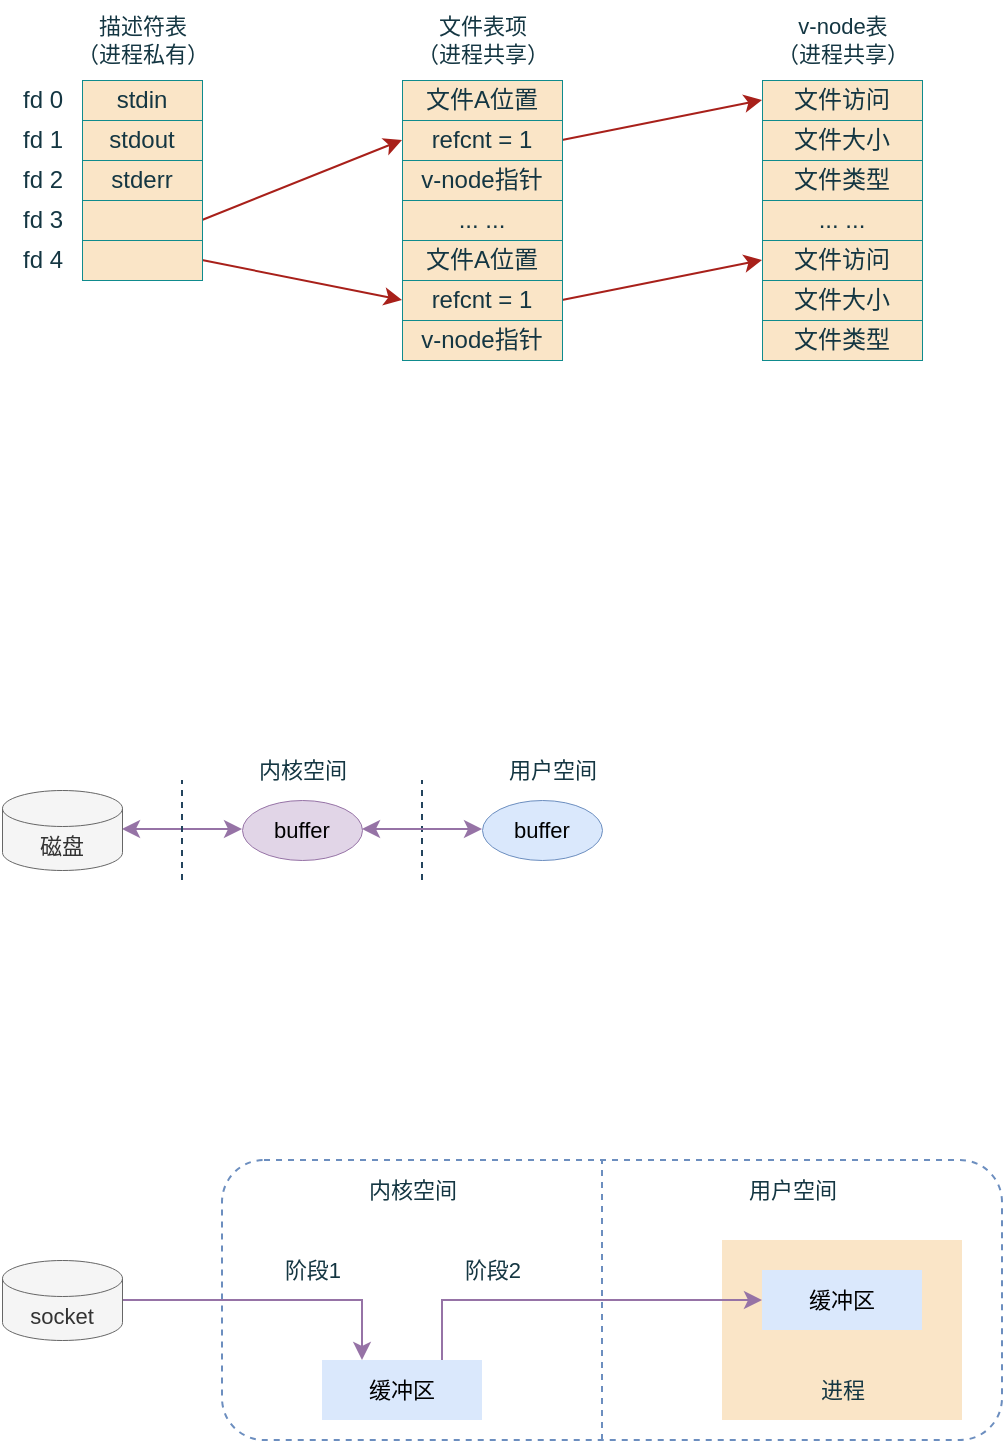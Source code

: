 <mxfile version="21.5.1" type="device" pages="3">
  <diagram id="MRzTCbIB7ROMkTna_d3a" name="I/O">
    <mxGraphModel dx="984" dy="659" grid="1" gridSize="10" guides="1" tooltips="1" connect="1" arrows="1" fold="1" page="1" pageScale="1" pageWidth="3300" pageHeight="4681" math="0" shadow="0">
      <root>
        <mxCell id="0" />
        <mxCell id="1" parent="0" />
        <mxCell id="9-ncFkMAmnivpW2f5Ddj-54" value="" style="rounded=1;whiteSpace=wrap;html=1;strokeColor=#6c8ebf;fontFamily=Helvetica;fontSize=11;fillColor=none;dashed=1;" parent="1" vertex="1">
          <mxGeometry x="270" y="780" width="390" height="140" as="geometry" />
        </mxCell>
        <mxCell id="9-ncFkMAmnivpW2f5Ddj-50" value="" style="rounded=0;whiteSpace=wrap;html=1;strokeColor=none;fontFamily=Helvetica;fontSize=11;fontColor=#143642;fillColor=#FAE5C7;" parent="1" vertex="1">
          <mxGeometry x="520" y="820" width="120" height="90" as="geometry" />
        </mxCell>
        <mxCell id="9-ncFkMAmnivpW2f5Ddj-1" value="stdin" style="rounded=0;whiteSpace=wrap;html=1;strokeColor=#0F8B8D;fontColor=#143642;fillColor=#FAE5C7;strokeWidth=0.5;" parent="1" vertex="1">
          <mxGeometry x="200" y="240" width="60" height="20" as="geometry" />
        </mxCell>
        <mxCell id="9-ncFkMAmnivpW2f5Ddj-2" value="stdout" style="rounded=0;whiteSpace=wrap;html=1;strokeColor=#0F8B8D;fontColor=#143642;fillColor=#FAE5C7;strokeWidth=0.5;" parent="1" vertex="1">
          <mxGeometry x="200" y="260" width="60" height="20" as="geometry" />
        </mxCell>
        <mxCell id="9-ncFkMAmnivpW2f5Ddj-3" value="stderr" style="rounded=0;whiteSpace=wrap;html=1;strokeColor=#0F8B8D;fontColor=#143642;fillColor=#FAE5C7;strokeWidth=0.5;" parent="1" vertex="1">
          <mxGeometry x="200" y="280" width="60" height="20" as="geometry" />
        </mxCell>
        <mxCell id="9-ncFkMAmnivpW2f5Ddj-4" value="fd 0" style="text;html=1;align=center;verticalAlign=middle;resizable=0;points=[];autosize=1;strokeColor=none;fillColor=none;fontColor=#143642;" parent="1" vertex="1">
          <mxGeometry x="160" y="235" width="40" height="30" as="geometry" />
        </mxCell>
        <mxCell id="9-ncFkMAmnivpW2f5Ddj-5" value="fd 1" style="text;html=1;align=center;verticalAlign=middle;resizable=0;points=[];autosize=1;strokeColor=none;fillColor=none;fontColor=#143642;" parent="1" vertex="1">
          <mxGeometry x="160" y="255" width="40" height="30" as="geometry" />
        </mxCell>
        <mxCell id="9-ncFkMAmnivpW2f5Ddj-18" style="rounded=0;orthogonalLoop=1;jettySize=auto;html=1;exitX=1;exitY=0.5;exitDx=0;exitDy=0;entryX=0;entryY=0.5;entryDx=0;entryDy=0;strokeColor=#A8201A;fontColor=#143642;fillColor=#FAE5C7;" parent="1" source="9-ncFkMAmnivpW2f5Ddj-6" target="9-ncFkMAmnivpW2f5Ddj-12" edge="1">
          <mxGeometry relative="1" as="geometry" />
        </mxCell>
        <mxCell id="9-ncFkMAmnivpW2f5Ddj-6" value="" style="rounded=0;whiteSpace=wrap;html=1;strokeColor=#0F8B8D;fontColor=#143642;fillColor=#FAE5C7;strokeWidth=0.5;" parent="1" vertex="1">
          <mxGeometry x="200" y="300" width="60" height="20" as="geometry" />
        </mxCell>
        <mxCell id="9-ncFkMAmnivpW2f5Ddj-19" style="edgeStyle=none;shape=connector;rounded=0;orthogonalLoop=1;jettySize=auto;html=1;exitX=1;exitY=0.5;exitDx=0;exitDy=0;entryX=0;entryY=0.5;entryDx=0;entryDy=0;labelBackgroundColor=default;strokeColor=#A8201A;fontFamily=Helvetica;fontSize=11;fontColor=#143642;endArrow=classic;fillColor=#FAE5C7;" parent="1" source="9-ncFkMAmnivpW2f5Ddj-7" target="9-ncFkMAmnivpW2f5Ddj-16" edge="1">
          <mxGeometry relative="1" as="geometry" />
        </mxCell>
        <mxCell id="9-ncFkMAmnivpW2f5Ddj-7" value="" style="rounded=0;whiteSpace=wrap;html=1;strokeColor=#0F8B8D;fontColor=#143642;fillColor=#FAE5C7;strokeWidth=0.5;" parent="1" vertex="1">
          <mxGeometry x="200" y="320" width="60" height="20" as="geometry" />
        </mxCell>
        <mxCell id="9-ncFkMAmnivpW2f5Ddj-8" value="fd 2" style="text;html=1;align=center;verticalAlign=middle;resizable=0;points=[];autosize=1;strokeColor=none;fillColor=none;fontColor=#143642;" parent="1" vertex="1">
          <mxGeometry x="160" y="275" width="40" height="30" as="geometry" />
        </mxCell>
        <mxCell id="9-ncFkMAmnivpW2f5Ddj-9" value="fd 3" style="text;html=1;align=center;verticalAlign=middle;resizable=0;points=[];autosize=1;strokeColor=none;fillColor=none;fontColor=#143642;" parent="1" vertex="1">
          <mxGeometry x="160" y="295" width="40" height="30" as="geometry" />
        </mxCell>
        <mxCell id="9-ncFkMAmnivpW2f5Ddj-10" value="fd 4" style="text;html=1;align=center;verticalAlign=middle;resizable=0;points=[];autosize=1;strokeColor=none;fillColor=none;fontColor=#143642;" parent="1" vertex="1">
          <mxGeometry x="160" y="315" width="40" height="30" as="geometry" />
        </mxCell>
        <mxCell id="9-ncFkMAmnivpW2f5Ddj-11" value="文件A位置" style="rounded=0;whiteSpace=wrap;html=1;strokeColor=#0F8B8D;fontColor=#143642;fillColor=#FAE5C7;strokeWidth=0.5;" parent="1" vertex="1">
          <mxGeometry x="360" y="240" width="80" height="20" as="geometry" />
        </mxCell>
        <mxCell id="9-ncFkMAmnivpW2f5Ddj-27" style="edgeStyle=none;shape=connector;rounded=0;orthogonalLoop=1;jettySize=auto;html=1;exitX=1;exitY=0.5;exitDx=0;exitDy=0;entryX=0;entryY=0.5;entryDx=0;entryDy=0;labelBackgroundColor=default;strokeColor=#A8201A;fontFamily=Helvetica;fontSize=11;fontColor=#143642;endArrow=classic;fillColor=#FAE5C7;" parent="1" source="9-ncFkMAmnivpW2f5Ddj-12" target="9-ncFkMAmnivpW2f5Ddj-20" edge="1">
          <mxGeometry relative="1" as="geometry" />
        </mxCell>
        <mxCell id="9-ncFkMAmnivpW2f5Ddj-12" value="refcnt = 1" style="rounded=0;whiteSpace=wrap;html=1;strokeColor=#0F8B8D;fontColor=#143642;fillColor=#FAE5C7;strokeWidth=0.5;" parent="1" vertex="1">
          <mxGeometry x="360" y="260" width="80" height="20" as="geometry" />
        </mxCell>
        <mxCell id="9-ncFkMAmnivpW2f5Ddj-13" value="v-node指针" style="rounded=0;whiteSpace=wrap;html=1;strokeColor=#0F8B8D;fontColor=#143642;fillColor=#FAE5C7;strokeWidth=0.5;" parent="1" vertex="1">
          <mxGeometry x="360" y="280" width="80" height="20" as="geometry" />
        </mxCell>
        <mxCell id="9-ncFkMAmnivpW2f5Ddj-14" value="... ..." style="rounded=0;whiteSpace=wrap;html=1;strokeColor=#0F8B8D;fontColor=#143642;fillColor=#FAE5C7;strokeWidth=0.5;" parent="1" vertex="1">
          <mxGeometry x="360" y="300" width="80" height="20" as="geometry" />
        </mxCell>
        <mxCell id="9-ncFkMAmnivpW2f5Ddj-15" value="文件A位置" style="rounded=0;whiteSpace=wrap;html=1;strokeColor=#0F8B8D;fontColor=#143642;fillColor=#FAE5C7;strokeWidth=0.5;" parent="1" vertex="1">
          <mxGeometry x="360" y="320" width="80" height="20" as="geometry" />
        </mxCell>
        <mxCell id="9-ncFkMAmnivpW2f5Ddj-28" style="edgeStyle=none;shape=connector;rounded=0;orthogonalLoop=1;jettySize=auto;html=1;exitX=1;exitY=0.5;exitDx=0;exitDy=0;entryX=0;entryY=0.5;entryDx=0;entryDy=0;labelBackgroundColor=default;strokeColor=#A8201A;fontFamily=Helvetica;fontSize=11;fontColor=#143642;endArrow=classic;fillColor=#FAE5C7;" parent="1" source="9-ncFkMAmnivpW2f5Ddj-16" target="9-ncFkMAmnivpW2f5Ddj-24" edge="1">
          <mxGeometry relative="1" as="geometry" />
        </mxCell>
        <mxCell id="9-ncFkMAmnivpW2f5Ddj-16" value="refcnt = 1" style="rounded=0;whiteSpace=wrap;html=1;strokeColor=#0F8B8D;fontColor=#143642;fillColor=#FAE5C7;strokeWidth=0.5;" parent="1" vertex="1">
          <mxGeometry x="360" y="340" width="80" height="20" as="geometry" />
        </mxCell>
        <mxCell id="9-ncFkMAmnivpW2f5Ddj-17" value="v-node指针" style="rounded=0;whiteSpace=wrap;html=1;strokeColor=#0F8B8D;fontColor=#143642;fillColor=#FAE5C7;strokeWidth=0.5;" parent="1" vertex="1">
          <mxGeometry x="360" y="360" width="80" height="20" as="geometry" />
        </mxCell>
        <mxCell id="9-ncFkMAmnivpW2f5Ddj-20" value="文件访问" style="rounded=0;whiteSpace=wrap;html=1;strokeColor=#0F8B8D;fontColor=#143642;fillColor=#FAE5C7;strokeWidth=0.5;" parent="1" vertex="1">
          <mxGeometry x="540" y="240" width="80" height="20" as="geometry" />
        </mxCell>
        <mxCell id="9-ncFkMAmnivpW2f5Ddj-21" value="文件大小" style="rounded=0;whiteSpace=wrap;html=1;strokeColor=#0F8B8D;fontColor=#143642;fillColor=#FAE5C7;strokeWidth=0.5;" parent="1" vertex="1">
          <mxGeometry x="540" y="260" width="80" height="20" as="geometry" />
        </mxCell>
        <mxCell id="9-ncFkMAmnivpW2f5Ddj-22" value="文件类型" style="rounded=0;whiteSpace=wrap;html=1;strokeColor=#0F8B8D;fontColor=#143642;fillColor=#FAE5C7;strokeWidth=0.5;" parent="1" vertex="1">
          <mxGeometry x="540" y="280" width="80" height="20" as="geometry" />
        </mxCell>
        <mxCell id="9-ncFkMAmnivpW2f5Ddj-23" value="... ..." style="rounded=0;whiteSpace=wrap;html=1;strokeColor=#0F8B8D;fontColor=#143642;fillColor=#FAE5C7;strokeWidth=0.5;" parent="1" vertex="1">
          <mxGeometry x="540" y="300" width="80" height="20" as="geometry" />
        </mxCell>
        <mxCell id="9-ncFkMAmnivpW2f5Ddj-24" value="文件访问" style="rounded=0;whiteSpace=wrap;html=1;strokeColor=#0F8B8D;fontColor=#143642;fillColor=#FAE5C7;strokeWidth=0.5;" parent="1" vertex="1">
          <mxGeometry x="540" y="320" width="80" height="20" as="geometry" />
        </mxCell>
        <mxCell id="9-ncFkMAmnivpW2f5Ddj-25" value="文件大小" style="rounded=0;whiteSpace=wrap;html=1;strokeColor=#0F8B8D;fontColor=#143642;fillColor=#FAE5C7;strokeWidth=0.5;" parent="1" vertex="1">
          <mxGeometry x="540" y="340" width="80" height="20" as="geometry" />
        </mxCell>
        <mxCell id="9-ncFkMAmnivpW2f5Ddj-26" value="文件类型" style="rounded=0;whiteSpace=wrap;html=1;strokeColor=#0F8B8D;fontColor=#143642;fillColor=#FAE5C7;strokeWidth=0.5;" parent="1" vertex="1">
          <mxGeometry x="540" y="360" width="80" height="20" as="geometry" />
        </mxCell>
        <mxCell id="9-ncFkMAmnivpW2f5Ddj-29" value="描述符表&lt;br&gt;（进程私有）" style="text;html=1;align=center;verticalAlign=middle;resizable=0;points=[];autosize=1;strokeColor=none;fillColor=none;fontSize=11;fontFamily=Helvetica;fontColor=#143642;" parent="1" vertex="1">
          <mxGeometry x="185" y="200" width="90" height="40" as="geometry" />
        </mxCell>
        <mxCell id="9-ncFkMAmnivpW2f5Ddj-30" value="文件表项&lt;br&gt;（进程共享）" style="text;html=1;align=center;verticalAlign=middle;resizable=0;points=[];autosize=1;strokeColor=none;fillColor=none;fontSize=11;fontFamily=Helvetica;fontColor=#143642;" parent="1" vertex="1">
          <mxGeometry x="355" y="200" width="90" height="40" as="geometry" />
        </mxCell>
        <mxCell id="9-ncFkMAmnivpW2f5Ddj-31" value="v-node表&lt;br&gt;（进程共享）" style="text;html=1;align=center;verticalAlign=middle;resizable=0;points=[];autosize=1;strokeColor=none;fillColor=none;fontSize=11;fontFamily=Helvetica;fontColor=#143642;" parent="1" vertex="1">
          <mxGeometry x="535" y="200" width="90" height="40" as="geometry" />
        </mxCell>
        <mxCell id="9-ncFkMAmnivpW2f5Ddj-33" value="buffer" style="ellipse;whiteSpace=wrap;html=1;strokeColor=#9673a6;fontFamily=Helvetica;fontSize=11;fillColor=#e1d5e7;strokeWidth=0.5;" parent="1" vertex="1">
          <mxGeometry x="280" y="600" width="60" height="30" as="geometry" />
        </mxCell>
        <mxCell id="9-ncFkMAmnivpW2f5Ddj-34" value="buffer" style="ellipse;whiteSpace=wrap;html=1;strokeColor=#6c8ebf;fontFamily=Helvetica;fontSize=11;fillColor=#dae8fc;strokeWidth=0.5;" parent="1" vertex="1">
          <mxGeometry x="400" y="600" width="60" height="30" as="geometry" />
        </mxCell>
        <mxCell id="9-ncFkMAmnivpW2f5Ddj-37" value="" style="endArrow=classic;startArrow=classic;html=1;rounded=0;labelBackgroundColor=default;strokeColor=#9673a6;fontFamily=Helvetica;fontSize=11;fontColor=#143642;fillColor=#e1d5e7;shape=connector;" parent="1" edge="1">
          <mxGeometry width="50" height="50" relative="1" as="geometry">
            <mxPoint x="220" y="614.5" as="sourcePoint" />
            <mxPoint x="280" y="614.5" as="targetPoint" />
          </mxGeometry>
        </mxCell>
        <mxCell id="9-ncFkMAmnivpW2f5Ddj-38" value="" style="endArrow=none;dashed=1;html=1;rounded=0;labelBackgroundColor=default;strokeColor=#23445d;fontFamily=Helvetica;fontSize=11;fontColor=#143642;fillColor=#bac8d3;shape=connector;strokeWidth=1;" parent="1" edge="1">
          <mxGeometry width="50" height="50" relative="1" as="geometry">
            <mxPoint x="370" y="640" as="sourcePoint" />
            <mxPoint x="370" y="590" as="targetPoint" />
          </mxGeometry>
        </mxCell>
        <mxCell id="9-ncFkMAmnivpW2f5Ddj-39" value="" style="endArrow=classic;startArrow=classic;html=1;rounded=0;labelBackgroundColor=default;strokeColor=#9673a6;fontFamily=Helvetica;fontSize=11;fontColor=#143642;fillColor=#e1d5e7;shape=connector;" parent="1" edge="1">
          <mxGeometry width="50" height="50" relative="1" as="geometry">
            <mxPoint x="340" y="614.5" as="sourcePoint" />
            <mxPoint x="400" y="614.5" as="targetPoint" />
          </mxGeometry>
        </mxCell>
        <mxCell id="9-ncFkMAmnivpW2f5Ddj-40" value="" style="endArrow=none;dashed=1;html=1;rounded=0;labelBackgroundColor=default;strokeColor=#23445d;fontFamily=Helvetica;fontSize=11;fontColor=#143642;fillColor=#bac8d3;shape=connector;strokeWidth=1;" parent="1" edge="1">
          <mxGeometry width="50" height="50" relative="1" as="geometry">
            <mxPoint x="250" y="640" as="sourcePoint" />
            <mxPoint x="250" y="590" as="targetPoint" />
          </mxGeometry>
        </mxCell>
        <mxCell id="9-ncFkMAmnivpW2f5Ddj-42" value="内核空间" style="text;html=1;align=center;verticalAlign=middle;resizable=0;points=[];autosize=1;strokeColor=none;fillColor=none;fontSize=11;fontFamily=Helvetica;fontColor=#143642;" parent="1" vertex="1">
          <mxGeometry x="275" y="570" width="70" height="30" as="geometry" />
        </mxCell>
        <mxCell id="9-ncFkMAmnivpW2f5Ddj-43" value="用户空间" style="text;html=1;align=center;verticalAlign=middle;resizable=0;points=[];autosize=1;strokeColor=none;fillColor=none;fontSize=11;fontFamily=Helvetica;fontColor=#143642;" parent="1" vertex="1">
          <mxGeometry x="400" y="570" width="70" height="30" as="geometry" />
        </mxCell>
        <mxCell id="9-ncFkMAmnivpW2f5Ddj-44" value="磁盘" style="shape=cylinder3;whiteSpace=wrap;html=1;boundedLbl=1;backgroundOutline=1;size=9;strokeColor=#666666;fontFamily=Helvetica;fontSize=11;fillColor=#f5f5f5;strokeWidth=0.5;fontColor=#333333;" parent="1" vertex="1">
          <mxGeometry x="160" y="595" width="60" height="40" as="geometry" />
        </mxCell>
        <mxCell id="9-ncFkMAmnivpW2f5Ddj-47" style="edgeStyle=orthogonalEdgeStyle;shape=connector;rounded=0;orthogonalLoop=1;jettySize=auto;html=1;exitX=1;exitY=0.5;exitDx=0;exitDy=0;exitPerimeter=0;entryX=0.25;entryY=0;entryDx=0;entryDy=0;labelBackgroundColor=default;strokeColor=#9673a6;fontFamily=Helvetica;fontSize=11;fontColor=#143642;endArrow=classic;fillColor=#e1d5e7;" parent="1" source="9-ncFkMAmnivpW2f5Ddj-45" target="9-ncFkMAmnivpW2f5Ddj-46" edge="1">
          <mxGeometry relative="1" as="geometry" />
        </mxCell>
        <mxCell id="9-ncFkMAmnivpW2f5Ddj-45" value="socket" style="shape=cylinder3;whiteSpace=wrap;html=1;boundedLbl=1;backgroundOutline=1;size=9;strokeColor=#666666;fontFamily=Helvetica;fontSize=11;fillColor=#f5f5f5;strokeWidth=0.5;fontColor=#333333;" parent="1" vertex="1">
          <mxGeometry x="160" y="830" width="60" height="40" as="geometry" />
        </mxCell>
        <mxCell id="9-ncFkMAmnivpW2f5Ddj-49" style="edgeStyle=orthogonalEdgeStyle;shape=connector;rounded=0;orthogonalLoop=1;jettySize=auto;html=1;exitX=0.75;exitY=0;exitDx=0;exitDy=0;entryX=0;entryY=0.5;entryDx=0;entryDy=0;labelBackgroundColor=default;strokeColor=#9673a6;fontFamily=Helvetica;fontSize=11;fontColor=#143642;endArrow=classic;fillColor=#e1d5e7;" parent="1" source="9-ncFkMAmnivpW2f5Ddj-46" target="9-ncFkMAmnivpW2f5Ddj-48" edge="1">
          <mxGeometry relative="1" as="geometry" />
        </mxCell>
        <mxCell id="9-ncFkMAmnivpW2f5Ddj-46" value="缓冲区" style="rounded=0;whiteSpace=wrap;html=1;strokeColor=none;fontFamily=Helvetica;fontSize=11;fillColor=#dae8fc;" parent="1" vertex="1">
          <mxGeometry x="320" y="880" width="80" height="30" as="geometry" />
        </mxCell>
        <mxCell id="9-ncFkMAmnivpW2f5Ddj-48" value="缓冲区" style="rounded=0;whiteSpace=wrap;html=1;strokeColor=none;fontFamily=Helvetica;fontSize=11;fillColor=#dae8fc;" parent="1" vertex="1">
          <mxGeometry x="540" y="835" width="80" height="30" as="geometry" />
        </mxCell>
        <mxCell id="9-ncFkMAmnivpW2f5Ddj-51" value="进程" style="text;html=1;align=center;verticalAlign=middle;resizable=0;points=[];autosize=1;strokeColor=none;fillColor=none;fontSize=11;fontFamily=Helvetica;fontColor=#143642;" parent="1" vertex="1">
          <mxGeometry x="555" y="880" width="50" height="30" as="geometry" />
        </mxCell>
        <mxCell id="9-ncFkMAmnivpW2f5Ddj-52" value="阶段1" style="text;html=1;align=center;verticalAlign=middle;resizable=0;points=[];autosize=1;strokeColor=none;fillColor=none;fontSize=11;fontFamily=Helvetica;fontColor=#143642;" parent="1" vertex="1">
          <mxGeometry x="290" y="820" width="50" height="30" as="geometry" />
        </mxCell>
        <mxCell id="9-ncFkMAmnivpW2f5Ddj-53" value="阶段2" style="text;html=1;align=center;verticalAlign=middle;resizable=0;points=[];autosize=1;strokeColor=none;fillColor=none;fontSize=11;fontFamily=Helvetica;fontColor=#143642;" parent="1" vertex="1">
          <mxGeometry x="380" y="820" width="50" height="30" as="geometry" />
        </mxCell>
        <mxCell id="9-ncFkMAmnivpW2f5Ddj-55" value="" style="endArrow=none;dashed=1;html=1;rounded=0;labelBackgroundColor=default;strokeColor=#6c8ebf;fontFamily=Helvetica;fontSize=11;fontColor=#143642;fillColor=#dae8fc;shape=connector;" parent="1" edge="1">
          <mxGeometry width="50" height="50" relative="1" as="geometry">
            <mxPoint x="460" y="920" as="sourcePoint" />
            <mxPoint x="460" y="780" as="targetPoint" />
          </mxGeometry>
        </mxCell>
        <mxCell id="9-ncFkMAmnivpW2f5Ddj-56" value="用户空间" style="text;html=1;align=center;verticalAlign=middle;resizable=0;points=[];autosize=1;strokeColor=none;fillColor=none;fontSize=11;fontFamily=Helvetica;fontColor=#143642;" parent="1" vertex="1">
          <mxGeometry x="520" y="780" width="70" height="30" as="geometry" />
        </mxCell>
        <mxCell id="9-ncFkMAmnivpW2f5Ddj-57" value="内核空间" style="text;html=1;align=center;verticalAlign=middle;resizable=0;points=[];autosize=1;strokeColor=none;fillColor=none;fontSize=11;fontFamily=Helvetica;fontColor=#143642;" parent="1" vertex="1">
          <mxGeometry x="330" y="780" width="70" height="30" as="geometry" />
        </mxCell>
      </root>
    </mxGraphModel>
  </diagram>
  <diagram id="gjmmlMhJbKiF27qZ_vvB" name="file">
    <mxGraphModel dx="984" dy="659" grid="1" gridSize="10" guides="1" tooltips="1" connect="1" arrows="1" fold="1" page="1" pageScale="1" pageWidth="1654" pageHeight="2336" math="0" shadow="0">
      <root>
        <mxCell id="0" />
        <mxCell id="1" parent="0" />
        <mxCell id="q4ofGm-AFsnoyE8a0WGB-1" value="" style="whiteSpace=wrap;html=1;aspect=fixed;" parent="1" vertex="1">
          <mxGeometry x="240" y="230" width="150" height="150" as="geometry" />
        </mxCell>
        <mxCell id="q4ofGm-AFsnoyE8a0WGB-2" value="" style="rounded=0;whiteSpace=wrap;html=1;" parent="1" vertex="1">
          <mxGeometry x="280" y="280" width="40" height="10" as="geometry" />
        </mxCell>
        <mxCell id="q4ofGm-AFsnoyE8a0WGB-3" value="" style="rounded=0;whiteSpace=wrap;html=1;" parent="1" vertex="1">
          <mxGeometry x="320" y="280" width="60" height="10" as="geometry" />
        </mxCell>
        <mxCell id="q4ofGm-AFsnoyE8a0WGB-4" value="fd 标志" style="text;html=1;resizable=0;autosize=1;align=center;verticalAlign=middle;points=[];fillColor=none;strokeColor=none;rounded=0;" parent="1" vertex="1">
          <mxGeometry x="275" y="260" width="50" height="20" as="geometry" />
        </mxCell>
        <mxCell id="q4ofGm-AFsnoyE8a0WGB-5" value="文件指针" style="text;html=1;resizable=0;autosize=1;align=center;verticalAlign=middle;points=[];fillColor=none;strokeColor=none;rounded=0;" parent="1" vertex="1">
          <mxGeometry x="320" y="260" width="60" height="20" as="geometry" />
        </mxCell>
        <mxCell id="q4ofGm-AFsnoyE8a0WGB-6" value="" style="rounded=0;whiteSpace=wrap;html=1;" parent="1" vertex="1">
          <mxGeometry x="280" y="290" width="40" height="10" as="geometry" />
        </mxCell>
        <mxCell id="q4ofGm-AFsnoyE8a0WGB-7" value="" style="rounded=0;whiteSpace=wrap;html=1;" parent="1" vertex="1">
          <mxGeometry x="320" y="290" width="60" height="10" as="geometry" />
        </mxCell>
        <mxCell id="q4ofGm-AFsnoyE8a0WGB-10" value="" style="rounded=0;whiteSpace=wrap;html=1;" parent="1" vertex="1">
          <mxGeometry x="280" y="300" width="40" height="10" as="geometry" />
        </mxCell>
        <mxCell id="q4ofGm-AFsnoyE8a0WGB-11" value="" style="rounded=0;whiteSpace=wrap;html=1;" parent="1" vertex="1">
          <mxGeometry x="320" y="300" width="60" height="10" as="geometry" />
        </mxCell>
        <mxCell id="q4ofGm-AFsnoyE8a0WGB-14" value="&lt;b&gt;. . .&lt;/b&gt;" style="rounded=0;whiteSpace=wrap;html=1;" parent="1" vertex="1">
          <mxGeometry x="280" y="310" width="100" height="30" as="geometry" />
        </mxCell>
        <mxCell id="q4ofGm-AFsnoyE8a0WGB-16" value="fd 1:" style="text;html=1;resizable=0;autosize=1;align=center;verticalAlign=middle;points=[];fillColor=none;strokeColor=none;rounded=0;" parent="1" vertex="1">
          <mxGeometry x="240" y="285" width="40" height="20" as="geometry" />
        </mxCell>
        <mxCell id="q4ofGm-AFsnoyE8a0WGB-17" value="fd 0:" style="text;html=1;resizable=0;autosize=1;align=center;verticalAlign=middle;points=[];fillColor=none;strokeColor=none;rounded=0;" parent="1" vertex="1">
          <mxGeometry x="240" y="275" width="40" height="20" as="geometry" />
        </mxCell>
        <mxCell id="q4ofGm-AFsnoyE8a0WGB-18" value="fd 2:" style="text;html=1;resizable=0;autosize=1;align=center;verticalAlign=middle;points=[];fillColor=none;strokeColor=none;rounded=0;" parent="1" vertex="1">
          <mxGeometry x="240" y="295" width="40" height="20" as="geometry" />
        </mxCell>
        <mxCell id="q4ofGm-AFsnoyE8a0WGB-19" value="文件状态标志" style="rounded=0;whiteSpace=wrap;html=1;" parent="1" vertex="1">
          <mxGeometry x="440" y="180" width="100" height="20" as="geometry" />
        </mxCell>
        <mxCell id="q4ofGm-AFsnoyE8a0WGB-20" value="当前文件偏移量" style="rounded=0;whiteSpace=wrap;html=1;" parent="1" vertex="1">
          <mxGeometry x="440" y="200" width="100" height="20" as="geometry" />
        </mxCell>
        <mxCell id="q4ofGm-AFsnoyE8a0WGB-44" style="edgeStyle=orthogonalEdgeStyle;curved=1;rounded=0;orthogonalLoop=1;jettySize=auto;html=1;exitX=1;exitY=0.5;exitDx=0;exitDy=0;entryX=0;entryY=0.25;entryDx=0;entryDy=0;" parent="1" source="q4ofGm-AFsnoyE8a0WGB-21" target="q4ofGm-AFsnoyE8a0WGB-27" edge="1">
          <mxGeometry relative="1" as="geometry" />
        </mxCell>
        <mxCell id="q4ofGm-AFsnoyE8a0WGB-21" value="v 节点指针" style="rounded=0;whiteSpace=wrap;html=1;" parent="1" vertex="1">
          <mxGeometry x="440" y="220" width="100" height="20" as="geometry" />
        </mxCell>
        <mxCell id="q4ofGm-AFsnoyE8a0WGB-22" value="文件表项：" style="text;html=1;resizable=0;autosize=1;align=center;verticalAlign=middle;points=[];fillColor=none;strokeColor=none;rounded=0;" parent="1" vertex="1">
          <mxGeometry x="430" y="160" width="80" height="20" as="geometry" />
        </mxCell>
        <mxCell id="q4ofGm-AFsnoyE8a0WGB-23" value="文件状态标志" style="rounded=0;whiteSpace=wrap;html=1;" parent="1" vertex="1">
          <mxGeometry x="440" y="380.5" width="100" height="20" as="geometry" />
        </mxCell>
        <mxCell id="q4ofGm-AFsnoyE8a0WGB-24" value="当前文件偏移量" style="rounded=0;whiteSpace=wrap;html=1;" parent="1" vertex="1">
          <mxGeometry x="440" y="400.5" width="100" height="20" as="geometry" />
        </mxCell>
        <mxCell id="q4ofGm-AFsnoyE8a0WGB-56" style="edgeStyle=orthogonalEdgeStyle;curved=1;rounded=0;orthogonalLoop=1;jettySize=auto;html=1;exitX=1;exitY=0.5;exitDx=0;exitDy=0;entryX=0;entryY=0.25;entryDx=0;entryDy=0;" parent="1" source="q4ofGm-AFsnoyE8a0WGB-25" target="q4ofGm-AFsnoyE8a0WGB-48" edge="1">
          <mxGeometry relative="1" as="geometry" />
        </mxCell>
        <mxCell id="q4ofGm-AFsnoyE8a0WGB-25" value="v 节点指针" style="rounded=0;whiteSpace=wrap;html=1;" parent="1" vertex="1">
          <mxGeometry x="440" y="420.5" width="100" height="20" as="geometry" />
        </mxCell>
        <mxCell id="q4ofGm-AFsnoyE8a0WGB-26" value="文件表项：" style="text;html=1;resizable=0;autosize=1;align=center;verticalAlign=middle;points=[];fillColor=none;strokeColor=none;rounded=0;" parent="1" vertex="1">
          <mxGeometry x="430" y="360.5" width="80" height="20" as="geometry" />
        </mxCell>
        <mxCell id="q4ofGm-AFsnoyE8a0WGB-45" style="edgeStyle=orthogonalEdgeStyle;curved=1;rounded=0;orthogonalLoop=1;jettySize=auto;html=1;exitX=0;exitY=0.75;exitDx=0;exitDy=0;entryX=-0.013;entryY=0.123;entryDx=0;entryDy=0;entryPerimeter=0;" parent="1" source="q4ofGm-AFsnoyE8a0WGB-27" target="q4ofGm-AFsnoyE8a0WGB-29" edge="1">
          <mxGeometry relative="1" as="geometry">
            <Array as="points">
              <mxPoint x="610" y="167" />
              <mxPoint x="610" y="223" />
            </Array>
          </mxGeometry>
        </mxCell>
        <mxCell id="q4ofGm-AFsnoyE8a0WGB-27" value="v 节点信息&lt;br&gt;&lt;br&gt;v_data" style="rounded=0;whiteSpace=wrap;html=1;" parent="1" vertex="1">
          <mxGeometry x="630" y="129" width="90" height="50" as="geometry" />
        </mxCell>
        <mxCell id="q4ofGm-AFsnoyE8a0WGB-28" value="" style="endArrow=none;dashed=1;html=1;entryX=1;entryY=0.5;entryDx=0;entryDy=0;exitX=0;exitY=0.5;exitDx=0;exitDy=0;" parent="1" source="q4ofGm-AFsnoyE8a0WGB-27" target="q4ofGm-AFsnoyE8a0WGB-27" edge="1">
          <mxGeometry width="50" height="50" relative="1" as="geometry">
            <mxPoint x="630" y="159" as="sourcePoint" />
            <mxPoint x="710" y="159" as="targetPoint" />
          </mxGeometry>
        </mxCell>
        <mxCell id="q4ofGm-AFsnoyE8a0WGB-46" style="edgeStyle=orthogonalEdgeStyle;curved=1;rounded=0;orthogonalLoop=1;jettySize=auto;html=1;exitX=1.018;exitY=0.892;exitDx=0;exitDy=0;entryX=1;entryY=0.25;entryDx=0;entryDy=0;exitPerimeter=0;" parent="1" source="q4ofGm-AFsnoyE8a0WGB-29" target="q4ofGm-AFsnoyE8a0WGB-27" edge="1">
          <mxGeometry relative="1" as="geometry">
            <Array as="points">
              <mxPoint x="750" y="282" />
              <mxPoint x="750" y="142" />
            </Array>
          </mxGeometry>
        </mxCell>
        <mxCell id="q4ofGm-AFsnoyE8a0WGB-29" value="i 节点信息&lt;br&gt;&lt;br&gt;当前文件长度&lt;br&gt;&lt;br&gt;i_vnode" style="rounded=0;whiteSpace=wrap;html=1;" parent="1" vertex="1">
          <mxGeometry x="630" y="214" width="90" height="76" as="geometry" />
        </mxCell>
        <mxCell id="q4ofGm-AFsnoyE8a0WGB-30" value="" style="endArrow=none;dashed=1;html=1;exitX=0.009;exitY=0.347;exitDx=0;exitDy=0;exitPerimeter=0;" parent="1" source="q4ofGm-AFsnoyE8a0WGB-29" edge="1">
          <mxGeometry width="50" height="50" relative="1" as="geometry">
            <mxPoint x="630" y="234" as="sourcePoint" />
            <mxPoint x="720" y="238" as="targetPoint" />
          </mxGeometry>
        </mxCell>
        <mxCell id="q4ofGm-AFsnoyE8a0WGB-31" value="" style="endArrow=none;dashed=1;html=1;entryX=1;entryY=0.75;entryDx=0;entryDy=0;exitX=0;exitY=0.75;exitDx=0;exitDy=0;" parent="1" source="q4ofGm-AFsnoyE8a0WGB-29" target="q4ofGm-AFsnoyE8a0WGB-29" edge="1">
          <mxGeometry width="50" height="50" relative="1" as="geometry">
            <mxPoint x="630" y="279" as="sourcePoint" />
            <mxPoint x="720" y="279" as="targetPoint" />
          </mxGeometry>
        </mxCell>
        <mxCell id="q4ofGm-AFsnoyE8a0WGB-32" value="v 节点表项：" style="text;html=1;resizable=0;autosize=1;align=center;verticalAlign=middle;points=[];fillColor=none;strokeColor=none;rounded=0;" parent="1" vertex="1">
          <mxGeometry x="620" y="109" width="90" height="20" as="geometry" />
        </mxCell>
        <mxCell id="q4ofGm-AFsnoyE8a0WGB-33" value="i 节点：" style="text;html=1;resizable=0;autosize=1;align=center;verticalAlign=middle;points=[];fillColor=none;strokeColor=none;rounded=0;" parent="1" vertex="1">
          <mxGeometry x="620" y="194" width="60" height="20" as="geometry" />
        </mxCell>
        <mxCell id="q4ofGm-AFsnoyE8a0WGB-41" value="进程表项：" style="text;html=1;resizable=0;autosize=1;align=center;verticalAlign=middle;points=[];fillColor=none;strokeColor=none;rounded=0;" parent="1" vertex="1">
          <mxGeometry x="230" y="210" width="80" height="20" as="geometry" />
        </mxCell>
        <mxCell id="q4ofGm-AFsnoyE8a0WGB-42" style="edgeStyle=orthogonalEdgeStyle;curved=1;rounded=0;orthogonalLoop=1;jettySize=auto;html=1;entryX=0;entryY=0.25;entryDx=0;entryDy=0;" parent="1" target="q4ofGm-AFsnoyE8a0WGB-19" edge="1">
          <mxGeometry relative="1" as="geometry">
            <mxPoint x="370" y="285" as="sourcePoint" />
          </mxGeometry>
        </mxCell>
        <mxCell id="q4ofGm-AFsnoyE8a0WGB-43" style="edgeStyle=orthogonalEdgeStyle;curved=1;rounded=0;orthogonalLoop=1;jettySize=auto;html=1;entryX=0;entryY=0.25;entryDx=0;entryDy=0;" parent="1" target="q4ofGm-AFsnoyE8a0WGB-23" edge="1">
          <mxGeometry relative="1" as="geometry">
            <mxPoint x="370" y="298" as="sourcePoint" />
            <Array as="points">
              <mxPoint x="405" y="298" />
              <mxPoint x="405" y="386" />
            </Array>
          </mxGeometry>
        </mxCell>
        <mxCell id="q4ofGm-AFsnoyE8a0WGB-47" style="edgeStyle=orthogonalEdgeStyle;curved=1;rounded=0;orthogonalLoop=1;jettySize=auto;html=1;exitX=0;exitY=0.75;exitDx=0;exitDy=0;entryX=-0.013;entryY=0.123;entryDx=0;entryDy=0;entryPerimeter=0;" parent="1" source="q4ofGm-AFsnoyE8a0WGB-48" target="q4ofGm-AFsnoyE8a0WGB-51" edge="1">
          <mxGeometry relative="1" as="geometry">
            <Array as="points">
              <mxPoint x="610" y="373" />
              <mxPoint x="610" y="429" />
            </Array>
          </mxGeometry>
        </mxCell>
        <mxCell id="q4ofGm-AFsnoyE8a0WGB-48" value="v 节点信息&lt;br&gt;&lt;br&gt;v_data" style="rounded=0;whiteSpace=wrap;html=1;" parent="1" vertex="1">
          <mxGeometry x="630" y="335" width="90" height="50" as="geometry" />
        </mxCell>
        <mxCell id="q4ofGm-AFsnoyE8a0WGB-49" value="" style="endArrow=none;dashed=1;html=1;entryX=1;entryY=0.5;entryDx=0;entryDy=0;exitX=0;exitY=0.5;exitDx=0;exitDy=0;" parent="1" source="q4ofGm-AFsnoyE8a0WGB-48" target="q4ofGm-AFsnoyE8a0WGB-48" edge="1">
          <mxGeometry width="50" height="50" relative="1" as="geometry">
            <mxPoint x="630" y="365" as="sourcePoint" />
            <mxPoint x="710" y="365" as="targetPoint" />
          </mxGeometry>
        </mxCell>
        <mxCell id="q4ofGm-AFsnoyE8a0WGB-50" style="edgeStyle=orthogonalEdgeStyle;curved=1;rounded=0;orthogonalLoop=1;jettySize=auto;html=1;exitX=1.018;exitY=0.892;exitDx=0;exitDy=0;entryX=1;entryY=0.25;entryDx=0;entryDy=0;exitPerimeter=0;" parent="1" source="q4ofGm-AFsnoyE8a0WGB-51" target="q4ofGm-AFsnoyE8a0WGB-48" edge="1">
          <mxGeometry relative="1" as="geometry">
            <Array as="points">
              <mxPoint x="750" y="488" />
              <mxPoint x="750" y="348" />
            </Array>
          </mxGeometry>
        </mxCell>
        <mxCell id="q4ofGm-AFsnoyE8a0WGB-51" value="i 节点信息&lt;br&gt;&lt;br&gt;当前文件长度&lt;br&gt;&lt;br&gt;i_vnode" style="rounded=0;whiteSpace=wrap;html=1;" parent="1" vertex="1">
          <mxGeometry x="630" y="420" width="90" height="76" as="geometry" />
        </mxCell>
        <mxCell id="q4ofGm-AFsnoyE8a0WGB-52" value="" style="endArrow=none;dashed=1;html=1;exitX=0.009;exitY=0.347;exitDx=0;exitDy=0;exitPerimeter=0;" parent="1" source="q4ofGm-AFsnoyE8a0WGB-51" edge="1">
          <mxGeometry width="50" height="50" relative="1" as="geometry">
            <mxPoint x="630" y="440" as="sourcePoint" />
            <mxPoint x="720" y="444" as="targetPoint" />
          </mxGeometry>
        </mxCell>
        <mxCell id="q4ofGm-AFsnoyE8a0WGB-53" value="" style="endArrow=none;dashed=1;html=1;entryX=1;entryY=0.75;entryDx=0;entryDy=0;exitX=0;exitY=0.75;exitDx=0;exitDy=0;" parent="1" source="q4ofGm-AFsnoyE8a0WGB-51" target="q4ofGm-AFsnoyE8a0WGB-51" edge="1">
          <mxGeometry width="50" height="50" relative="1" as="geometry">
            <mxPoint x="630" y="485" as="sourcePoint" />
            <mxPoint x="720" y="485" as="targetPoint" />
          </mxGeometry>
        </mxCell>
        <mxCell id="q4ofGm-AFsnoyE8a0WGB-54" value="v 节点表项：" style="text;html=1;resizable=0;autosize=1;align=center;verticalAlign=middle;points=[];fillColor=none;strokeColor=none;rounded=0;" parent="1" vertex="1">
          <mxGeometry x="620" y="315" width="90" height="20" as="geometry" />
        </mxCell>
        <mxCell id="q4ofGm-AFsnoyE8a0WGB-55" value="i 节点：" style="text;html=1;resizable=0;autosize=1;align=center;verticalAlign=middle;points=[];fillColor=none;strokeColor=none;rounded=0;" parent="1" vertex="1">
          <mxGeometry x="620" y="400" width="60" height="20" as="geometry" />
        </mxCell>
        <mxCell id="q4ofGm-AFsnoyE8a0WGB-57" style="edgeStyle=orthogonalEdgeStyle;curved=1;rounded=0;orthogonalLoop=1;jettySize=auto;html=1;exitX=0;exitY=0.75;exitDx=0;exitDy=0;entryX=-0.013;entryY=0.123;entryDx=0;entryDy=0;entryPerimeter=0;" parent="1" source="q4ofGm-AFsnoyE8a0WGB-58" target="q4ofGm-AFsnoyE8a0WGB-61" edge="1">
          <mxGeometry relative="1" as="geometry">
            <Array as="points">
              <mxPoint x="650" y="877" />
              <mxPoint x="650" y="933" />
            </Array>
          </mxGeometry>
        </mxCell>
        <mxCell id="q4ofGm-AFsnoyE8a0WGB-58" value="v 节点信息&lt;br&gt;&lt;br&gt;v_data" style="rounded=0;whiteSpace=wrap;html=1;" parent="1" vertex="1">
          <mxGeometry x="670" y="839" width="90" height="50" as="geometry" />
        </mxCell>
        <mxCell id="q4ofGm-AFsnoyE8a0WGB-59" value="" style="endArrow=none;dashed=1;html=1;entryX=1;entryY=0.5;entryDx=0;entryDy=0;exitX=0;exitY=0.5;exitDx=0;exitDy=0;" parent="1" source="q4ofGm-AFsnoyE8a0WGB-58" target="q4ofGm-AFsnoyE8a0WGB-58" edge="1">
          <mxGeometry width="50" height="50" relative="1" as="geometry">
            <mxPoint x="670" y="869" as="sourcePoint" />
            <mxPoint x="750" y="869" as="targetPoint" />
          </mxGeometry>
        </mxCell>
        <mxCell id="q4ofGm-AFsnoyE8a0WGB-60" style="edgeStyle=orthogonalEdgeStyle;curved=1;rounded=0;orthogonalLoop=1;jettySize=auto;html=1;exitX=1.018;exitY=0.892;exitDx=0;exitDy=0;entryX=1;entryY=0.25;entryDx=0;entryDy=0;exitPerimeter=0;" parent="1" source="q4ofGm-AFsnoyE8a0WGB-61" target="q4ofGm-AFsnoyE8a0WGB-58" edge="1">
          <mxGeometry relative="1" as="geometry">
            <Array as="points">
              <mxPoint x="790" y="992" />
              <mxPoint x="790" y="852" />
            </Array>
          </mxGeometry>
        </mxCell>
        <mxCell id="q4ofGm-AFsnoyE8a0WGB-61" value="i 节点信息&lt;br&gt;&lt;br&gt;当前文件长度&lt;br&gt;&lt;br&gt;i_vnode" style="rounded=0;whiteSpace=wrap;html=1;" parent="1" vertex="1">
          <mxGeometry x="670" y="924" width="90" height="76" as="geometry" />
        </mxCell>
        <mxCell id="q4ofGm-AFsnoyE8a0WGB-62" value="" style="endArrow=none;dashed=1;html=1;exitX=0.009;exitY=0.347;exitDx=0;exitDy=0;exitPerimeter=0;" parent="1" source="q4ofGm-AFsnoyE8a0WGB-61" edge="1">
          <mxGeometry width="50" height="50" relative="1" as="geometry">
            <mxPoint x="670" y="944" as="sourcePoint" />
            <mxPoint x="760" y="948" as="targetPoint" />
          </mxGeometry>
        </mxCell>
        <mxCell id="q4ofGm-AFsnoyE8a0WGB-63" value="" style="endArrow=none;dashed=1;html=1;entryX=1;entryY=0.75;entryDx=0;entryDy=0;exitX=0;exitY=0.75;exitDx=0;exitDy=0;" parent="1" source="q4ofGm-AFsnoyE8a0WGB-61" target="q4ofGm-AFsnoyE8a0WGB-61" edge="1">
          <mxGeometry width="50" height="50" relative="1" as="geometry">
            <mxPoint x="670" y="989" as="sourcePoint" />
            <mxPoint x="760" y="989" as="targetPoint" />
          </mxGeometry>
        </mxCell>
        <mxCell id="q4ofGm-AFsnoyE8a0WGB-64" value="v 节点表项：" style="text;html=1;resizable=0;autosize=1;align=center;verticalAlign=middle;points=[];fillColor=none;strokeColor=none;rounded=0;" parent="1" vertex="1">
          <mxGeometry x="660" y="819" width="90" height="20" as="geometry" />
        </mxCell>
        <mxCell id="q4ofGm-AFsnoyE8a0WGB-65" value="i 节点：" style="text;html=1;resizable=0;autosize=1;align=center;verticalAlign=middle;points=[];fillColor=none;strokeColor=none;rounded=0;" parent="1" vertex="1">
          <mxGeometry x="660" y="904" width="60" height="20" as="geometry" />
        </mxCell>
        <mxCell id="q4ofGm-AFsnoyE8a0WGB-66" value="文件状态标志" style="rounded=0;whiteSpace=wrap;html=1;" parent="1" vertex="1">
          <mxGeometry x="480" y="725" width="100" height="20" as="geometry" />
        </mxCell>
        <mxCell id="q4ofGm-AFsnoyE8a0WGB-67" value="当前文件偏移量" style="rounded=0;whiteSpace=wrap;html=1;" parent="1" vertex="1">
          <mxGeometry x="480" y="745" width="100" height="20" as="geometry" />
        </mxCell>
        <mxCell id="q4ofGm-AFsnoyE8a0WGB-68" value="v 节点指针" style="rounded=0;whiteSpace=wrap;html=1;" parent="1" vertex="1">
          <mxGeometry x="480" y="765" width="100" height="20" as="geometry" />
        </mxCell>
        <mxCell id="q4ofGm-AFsnoyE8a0WGB-69" value="文件表项：" style="text;html=1;resizable=0;autosize=1;align=center;verticalAlign=middle;points=[];fillColor=none;strokeColor=none;rounded=0;" parent="1" vertex="1">
          <mxGeometry x="470" y="705" width="80" height="20" as="geometry" />
        </mxCell>
        <mxCell id="q4ofGm-AFsnoyE8a0WGB-70" value="文件状态标志" style="rounded=0;whiteSpace=wrap;html=1;" parent="1" vertex="1">
          <mxGeometry x="480" y="925" width="100" height="20" as="geometry" />
        </mxCell>
        <mxCell id="q4ofGm-AFsnoyE8a0WGB-71" value="当前文件偏移量" style="rounded=0;whiteSpace=wrap;html=1;" parent="1" vertex="1">
          <mxGeometry x="480" y="945" width="100" height="20" as="geometry" />
        </mxCell>
        <mxCell id="q4ofGm-AFsnoyE8a0WGB-72" value="v 节点指针" style="rounded=0;whiteSpace=wrap;html=1;" parent="1" vertex="1">
          <mxGeometry x="480" y="965" width="100" height="20" as="geometry" />
        </mxCell>
        <mxCell id="q4ofGm-AFsnoyE8a0WGB-73" value="文件表项：" style="text;html=1;resizable=0;autosize=1;align=center;verticalAlign=middle;points=[];fillColor=none;strokeColor=none;rounded=0;" parent="1" vertex="1">
          <mxGeometry x="470" y="905" width="80" height="20" as="geometry" />
        </mxCell>
        <mxCell id="q4ofGm-AFsnoyE8a0WGB-74" value="" style="whiteSpace=wrap;html=1;" parent="1" vertex="1">
          <mxGeometry x="240" y="680" width="150" height="140" as="geometry" />
        </mxCell>
        <mxCell id="q4ofGm-AFsnoyE8a0WGB-75" value="" style="rounded=0;whiteSpace=wrap;html=1;" parent="1" vertex="1">
          <mxGeometry x="280" y="730" width="40" height="10" as="geometry" />
        </mxCell>
        <mxCell id="q4ofGm-AFsnoyE8a0WGB-76" value="" style="rounded=0;whiteSpace=wrap;html=1;" parent="1" vertex="1">
          <mxGeometry x="320" y="730" width="60" height="10" as="geometry" />
        </mxCell>
        <mxCell id="q4ofGm-AFsnoyE8a0WGB-77" value="fd 标志" style="text;html=1;resizable=0;autosize=1;align=center;verticalAlign=middle;points=[];fillColor=none;strokeColor=none;rounded=0;" parent="1" vertex="1">
          <mxGeometry x="275" y="710" width="50" height="20" as="geometry" />
        </mxCell>
        <mxCell id="q4ofGm-AFsnoyE8a0WGB-78" value="文件指针" style="text;html=1;resizable=0;autosize=1;align=center;verticalAlign=middle;points=[];fillColor=none;strokeColor=none;rounded=0;" parent="1" vertex="1">
          <mxGeometry x="320" y="710" width="60" height="20" as="geometry" />
        </mxCell>
        <mxCell id="q4ofGm-AFsnoyE8a0WGB-79" value="" style="rounded=0;whiteSpace=wrap;html=1;" parent="1" vertex="1">
          <mxGeometry x="280" y="740" width="40" height="10" as="geometry" />
        </mxCell>
        <mxCell id="q4ofGm-AFsnoyE8a0WGB-80" value="" style="rounded=0;whiteSpace=wrap;html=1;" parent="1" vertex="1">
          <mxGeometry x="320" y="740" width="60" height="10" as="geometry" />
        </mxCell>
        <mxCell id="q4ofGm-AFsnoyE8a0WGB-81" value="" style="rounded=0;whiteSpace=wrap;html=1;" parent="1" vertex="1">
          <mxGeometry x="280" y="750" width="40" height="10" as="geometry" />
        </mxCell>
        <mxCell id="q4ofGm-AFsnoyE8a0WGB-82" value="" style="rounded=0;whiteSpace=wrap;html=1;" parent="1" vertex="1">
          <mxGeometry x="320" y="750" width="60" height="10" as="geometry" />
        </mxCell>
        <mxCell id="q4ofGm-AFsnoyE8a0WGB-83" value="&lt;b&gt;. . .&lt;/b&gt;" style="rounded=0;whiteSpace=wrap;html=1;" parent="1" vertex="1">
          <mxGeometry x="280" y="760" width="100" height="30" as="geometry" />
        </mxCell>
        <mxCell id="q4ofGm-AFsnoyE8a0WGB-84" value="fd 1:" style="text;html=1;resizable=0;autosize=1;align=center;verticalAlign=middle;points=[];fillColor=none;strokeColor=none;rounded=0;" parent="1" vertex="1">
          <mxGeometry x="240" y="735" width="40" height="20" as="geometry" />
        </mxCell>
        <mxCell id="q4ofGm-AFsnoyE8a0WGB-85" value="fd 0:" style="text;html=1;resizable=0;autosize=1;align=center;verticalAlign=middle;points=[];fillColor=none;strokeColor=none;rounded=0;" parent="1" vertex="1">
          <mxGeometry x="240" y="725" width="40" height="20" as="geometry" />
        </mxCell>
        <mxCell id="q4ofGm-AFsnoyE8a0WGB-86" value="fd 2:" style="text;html=1;resizable=0;autosize=1;align=center;verticalAlign=middle;points=[];fillColor=none;strokeColor=none;rounded=0;" parent="1" vertex="1">
          <mxGeometry x="240" y="745" width="40" height="20" as="geometry" />
        </mxCell>
        <mxCell id="q4ofGm-AFsnoyE8a0WGB-87" value="进程1表项：" style="text;html=1;resizable=0;autosize=1;align=center;verticalAlign=middle;points=[];fillColor=none;strokeColor=none;rounded=0;" parent="1" vertex="1">
          <mxGeometry x="225" y="655" width="90" height="30" as="geometry" />
        </mxCell>
        <mxCell id="q4ofGm-AFsnoyE8a0WGB-88" value="" style="whiteSpace=wrap;html=1;" parent="1" vertex="1">
          <mxGeometry x="240" y="875" width="150" height="145" as="geometry" />
        </mxCell>
        <mxCell id="q4ofGm-AFsnoyE8a0WGB-89" value="" style="rounded=0;whiteSpace=wrap;html=1;" parent="1" vertex="1">
          <mxGeometry x="280" y="925" width="40" height="10" as="geometry" />
        </mxCell>
        <mxCell id="q4ofGm-AFsnoyE8a0WGB-90" value="" style="rounded=0;whiteSpace=wrap;html=1;" parent="1" vertex="1">
          <mxGeometry x="320" y="925" width="60" height="10" as="geometry" />
        </mxCell>
        <mxCell id="q4ofGm-AFsnoyE8a0WGB-91" value="fd 标志" style="text;html=1;resizable=0;autosize=1;align=center;verticalAlign=middle;points=[];fillColor=none;strokeColor=none;rounded=0;" parent="1" vertex="1">
          <mxGeometry x="275" y="905" width="50" height="20" as="geometry" />
        </mxCell>
        <mxCell id="q4ofGm-AFsnoyE8a0WGB-92" value="文件指针" style="text;html=1;resizable=0;autosize=1;align=center;verticalAlign=middle;points=[];fillColor=none;strokeColor=none;rounded=0;" parent="1" vertex="1">
          <mxGeometry x="320" y="905" width="60" height="20" as="geometry" />
        </mxCell>
        <mxCell id="q4ofGm-AFsnoyE8a0WGB-93" value="" style="rounded=0;whiteSpace=wrap;html=1;" parent="1" vertex="1">
          <mxGeometry x="280" y="935" width="40" height="10" as="geometry" />
        </mxCell>
        <mxCell id="q4ofGm-AFsnoyE8a0WGB-94" value="" style="rounded=0;whiteSpace=wrap;html=1;" parent="1" vertex="1">
          <mxGeometry x="320" y="935" width="60" height="10" as="geometry" />
        </mxCell>
        <mxCell id="q4ofGm-AFsnoyE8a0WGB-95" value="" style="rounded=0;whiteSpace=wrap;html=1;" parent="1" vertex="1">
          <mxGeometry x="280" y="945" width="40" height="10" as="geometry" />
        </mxCell>
        <mxCell id="q4ofGm-AFsnoyE8a0WGB-96" value="" style="rounded=0;whiteSpace=wrap;html=1;" parent="1" vertex="1">
          <mxGeometry x="320" y="945" width="60" height="10" as="geometry" />
        </mxCell>
        <mxCell id="q4ofGm-AFsnoyE8a0WGB-97" value="&lt;b&gt;. . .&lt;/b&gt;" style="rounded=0;whiteSpace=wrap;html=1;" parent="1" vertex="1">
          <mxGeometry x="280" y="955" width="100" height="30" as="geometry" />
        </mxCell>
        <mxCell id="q4ofGm-AFsnoyE8a0WGB-98" value="fd 1:" style="text;html=1;resizable=0;autosize=1;align=center;verticalAlign=middle;points=[];fillColor=none;strokeColor=none;rounded=0;" parent="1" vertex="1">
          <mxGeometry x="240" y="930" width="40" height="20" as="geometry" />
        </mxCell>
        <mxCell id="q4ofGm-AFsnoyE8a0WGB-99" value="fd 0:" style="text;html=1;resizable=0;autosize=1;align=center;verticalAlign=middle;points=[];fillColor=none;strokeColor=none;rounded=0;" parent="1" vertex="1">
          <mxGeometry x="240" y="920" width="40" height="20" as="geometry" />
        </mxCell>
        <mxCell id="q4ofGm-AFsnoyE8a0WGB-100" value="fd 2:" style="text;html=1;resizable=0;autosize=1;align=center;verticalAlign=middle;points=[];fillColor=none;strokeColor=none;rounded=0;" parent="1" vertex="1">
          <mxGeometry x="240" y="940" width="40" height="20" as="geometry" />
        </mxCell>
        <mxCell id="q4ofGm-AFsnoyE8a0WGB-101" value="进程2表项：" style="text;html=1;resizable=0;autosize=1;align=center;verticalAlign=middle;points=[];fillColor=none;strokeColor=none;rounded=0;" parent="1" vertex="1">
          <mxGeometry x="225" y="850" width="90" height="30" as="geometry" />
        </mxCell>
        <mxCell id="q4ofGm-AFsnoyE8a0WGB-102" style="edgeStyle=orthogonalEdgeStyle;curved=1;rounded=0;orthogonalLoop=1;jettySize=auto;html=1;entryX=0;entryY=0.25;entryDx=0;entryDy=0;" parent="1" target="q4ofGm-AFsnoyE8a0WGB-66" edge="1">
          <mxGeometry relative="1" as="geometry">
            <mxPoint x="370" y="755" as="sourcePoint" />
          </mxGeometry>
        </mxCell>
        <mxCell id="q4ofGm-AFsnoyE8a0WGB-103" style="edgeStyle=orthogonalEdgeStyle;curved=1;rounded=0;orthogonalLoop=1;jettySize=auto;html=1;entryX=0;entryY=0.25;entryDx=0;entryDy=0;" parent="1" target="q4ofGm-AFsnoyE8a0WGB-70" edge="1">
          <mxGeometry relative="1" as="geometry">
            <mxPoint x="370" y="948" as="sourcePoint" />
          </mxGeometry>
        </mxCell>
        <mxCell id="q4ofGm-AFsnoyE8a0WGB-104" style="edgeStyle=orthogonalEdgeStyle;curved=1;rounded=0;orthogonalLoop=1;jettySize=auto;html=1;entryX=0;entryY=0;entryDx=0;entryDy=0;exitX=0.8;exitY=0.5;exitDx=0;exitDy=0;exitPerimeter=0;" parent="1" source="q4ofGm-AFsnoyE8a0WGB-68" target="q4ofGm-AFsnoyE8a0WGB-58" edge="1">
          <mxGeometry relative="1" as="geometry">
            <Array as="points">
              <mxPoint x="610" y="775" />
              <mxPoint x="610" y="839" />
            </Array>
          </mxGeometry>
        </mxCell>
        <mxCell id="q4ofGm-AFsnoyE8a0WGB-105" style="edgeStyle=orthogonalEdgeStyle;curved=1;rounded=0;orthogonalLoop=1;jettySize=auto;html=1;entryX=0;entryY=0.25;entryDx=0;entryDy=0;" parent="1" target="q4ofGm-AFsnoyE8a0WGB-58" edge="1">
          <mxGeometry relative="1" as="geometry">
            <mxPoint x="570" y="975" as="sourcePoint" />
          </mxGeometry>
        </mxCell>
        <mxCell id="BcDImQRJYZHJQ5DYcTPi-1" value="分区" style="rounded=0;whiteSpace=wrap;html=1;perimeterSpacing=0;" parent="1" vertex="1">
          <mxGeometry x="320" y="1160" width="140" height="20" as="geometry" />
        </mxCell>
        <mxCell id="BcDImQRJYZHJQ5DYcTPi-2" value="分区" style="rounded=0;whiteSpace=wrap;html=1;perimeterSpacing=0;fillColor=#E6E6E6;" parent="1" vertex="1">
          <mxGeometry x="460" y="1160" width="140" height="20" as="geometry" />
        </mxCell>
        <mxCell id="BcDImQRJYZHJQ5DYcTPi-3" value="分区" style="rounded=0;whiteSpace=wrap;html=1;perimeterSpacing=0;" parent="1" vertex="1">
          <mxGeometry x="600" y="1160" width="140" height="20" as="geometry" />
        </mxCell>
        <mxCell id="BcDImQRJYZHJQ5DYcTPi-4" value="柱面组0" style="rounded=0;whiteSpace=wrap;html=1;perimeterSpacing=0;" parent="1" vertex="1">
          <mxGeometry x="420" y="1220" width="100" height="20" as="geometry" />
        </mxCell>
        <mxCell id="BcDImQRJYZHJQ5DYcTPi-5" value="柱面组1" style="rounded=0;whiteSpace=wrap;html=1;perimeterSpacing=0;fillColor=#E6E6E6;" parent="1" vertex="1">
          <mxGeometry x="520" y="1220" width="100" height="20" as="geometry" />
        </mxCell>
        <mxCell id="BcDImQRJYZHJQ5DYcTPi-6" value="柱面组n" style="rounded=0;whiteSpace=wrap;html=1;perimeterSpacing=0;" parent="1" vertex="1">
          <mxGeometry x="640" y="1220" width="100" height="20" as="geometry" />
        </mxCell>
        <mxCell id="BcDImQRJYZHJQ5DYcTPi-7" value="..." style="rounded=0;whiteSpace=wrap;html=1;perimeterSpacing=0;" parent="1" vertex="1">
          <mxGeometry x="620" y="1220" width="20" height="20" as="geometry" />
        </mxCell>
        <mxCell id="BcDImQRJYZHJQ5DYcTPi-8" value="自举块" style="rounded=0;whiteSpace=wrap;html=1;perimeterSpacing=0;" parent="1" vertex="1">
          <mxGeometry x="320" y="1220" width="50" height="20" as="geometry" />
        </mxCell>
        <mxCell id="BcDImQRJYZHJQ5DYcTPi-9" value="超级块" style="rounded=0;whiteSpace=wrap;html=1;perimeterSpacing=0;" parent="1" vertex="1">
          <mxGeometry x="370" y="1220" width="50" height="20" as="geometry" />
        </mxCell>
        <mxCell id="BcDImQRJYZHJQ5DYcTPi-10" value="超级块副本" style="rounded=0;whiteSpace=wrap;html=1;perimeterSpacing=0;" parent="1" vertex="1">
          <mxGeometry x="360" y="1280" width="80" height="20" as="geometry" />
        </mxCell>
        <mxCell id="BcDImQRJYZHJQ5DYcTPi-11" value="配置信息" style="rounded=0;whiteSpace=wrap;html=1;perimeterSpacing=0;" parent="1" vertex="1">
          <mxGeometry x="440" y="1280" width="60" height="20" as="geometry" />
        </mxCell>
        <mxCell id="BcDImQRJYZHJQ5DYcTPi-12" value="i 节点图" style="rounded=0;whiteSpace=wrap;html=1;perimeterSpacing=0;align=center;" parent="1" vertex="1">
          <mxGeometry x="500" y="1280" width="60" height="20" as="geometry" />
        </mxCell>
        <mxCell id="BcDImQRJYZHJQ5DYcTPi-13" value="块位图" style="rounded=0;whiteSpace=wrap;html=1;perimeterSpacing=0;" parent="1" vertex="1">
          <mxGeometry x="560" y="1280" width="60" height="20" as="geometry" />
        </mxCell>
        <mxCell id="BcDImQRJYZHJQ5DYcTPi-14" value="i 节点" style="rounded=0;whiteSpace=wrap;html=1;perimeterSpacing=0;fillColor=#E6E6E6;" parent="1" vertex="1">
          <mxGeometry x="620" y="1280" width="60" height="20" as="geometry" />
        </mxCell>
        <mxCell id="BcDImQRJYZHJQ5DYcTPi-15" value="数据块" style="rounded=0;whiteSpace=wrap;html=1;perimeterSpacing=0;" parent="1" vertex="1">
          <mxGeometry x="680" y="1280" width="60" height="20" as="geometry" />
        </mxCell>
        <mxCell id="BcDImQRJYZHJQ5DYcTPi-16" value="i 节点" style="rounded=0;whiteSpace=wrap;html=1;perimeterSpacing=0;" parent="1" vertex="1">
          <mxGeometry x="680" y="1340" width="60" height="20" as="geometry" />
        </mxCell>
        <mxCell id="BcDImQRJYZHJQ5DYcTPi-17" value="..." style="rounded=0;whiteSpace=wrap;html=1;perimeterSpacing=0;" parent="1" vertex="1">
          <mxGeometry x="620" y="1340" width="60" height="20" as="geometry" />
        </mxCell>
        <mxCell id="BcDImQRJYZHJQ5DYcTPi-18" value="i 节点" style="rounded=0;whiteSpace=wrap;html=1;perimeterSpacing=0;" parent="1" vertex="1">
          <mxGeometry x="560" y="1340" width="60" height="20" as="geometry" />
        </mxCell>
        <mxCell id="BcDImQRJYZHJQ5DYcTPi-19" value="i 节点" style="rounded=0;whiteSpace=wrap;html=1;perimeterSpacing=0;" parent="1" vertex="1">
          <mxGeometry x="500" y="1340" width="60" height="20" as="geometry" />
        </mxCell>
        <mxCell id="BcDImQRJYZHJQ5DYcTPi-20" value="" style="endArrow=none;dashed=1;html=1;exitX=0;exitY=0;exitDx=0;exitDy=0;strokeColor=#999999;" parent="1" source="BcDImQRJYZHJQ5DYcTPi-8" edge="1">
          <mxGeometry width="50" height="50" relative="1" as="geometry">
            <mxPoint x="410" y="1230" as="sourcePoint" />
            <mxPoint x="460" y="1180" as="targetPoint" />
          </mxGeometry>
        </mxCell>
        <mxCell id="BcDImQRJYZHJQ5DYcTPi-21" value="" style="endArrow=none;dashed=1;html=1;entryX=0;entryY=1;entryDx=0;entryDy=0;exitX=1;exitY=0;exitDx=0;exitDy=0;strokeColor=#999999;" parent="1" source="BcDImQRJYZHJQ5DYcTPi-6" target="BcDImQRJYZHJQ5DYcTPi-3" edge="1">
          <mxGeometry width="50" height="50" relative="1" as="geometry">
            <mxPoint x="530" y="1370" as="sourcePoint" />
            <mxPoint x="580" y="1320" as="targetPoint" />
          </mxGeometry>
        </mxCell>
        <mxCell id="BcDImQRJYZHJQ5DYcTPi-22" value="" style="endArrow=none;dashed=1;html=1;entryX=0;entryY=1;entryDx=0;entryDy=0;exitX=0;exitY=0;exitDx=0;exitDy=0;strokeColor=#999999;" parent="1" source="BcDImQRJYZHJQ5DYcTPi-10" target="BcDImQRJYZHJQ5DYcTPi-5" edge="1">
          <mxGeometry width="50" height="50" relative="1" as="geometry">
            <mxPoint x="530" y="1370" as="sourcePoint" />
            <mxPoint x="580" y="1320" as="targetPoint" />
          </mxGeometry>
        </mxCell>
        <mxCell id="BcDImQRJYZHJQ5DYcTPi-23" value="" style="endArrow=none;dashed=1;html=1;entryX=0;entryY=1;entryDx=0;entryDy=0;exitX=1;exitY=0;exitDx=0;exitDy=0;strokeColor=#999999;" parent="1" source="BcDImQRJYZHJQ5DYcTPi-15" target="BcDImQRJYZHJQ5DYcTPi-7" edge="1">
          <mxGeometry width="50" height="50" relative="1" as="geometry">
            <mxPoint x="530" y="1370" as="sourcePoint" />
            <mxPoint x="580" y="1320" as="targetPoint" />
          </mxGeometry>
        </mxCell>
        <mxCell id="BcDImQRJYZHJQ5DYcTPi-24" value="" style="endArrow=none;dashed=1;html=1;entryX=0;entryY=1;entryDx=0;entryDy=0;exitX=0;exitY=0;exitDx=0;exitDy=0;strokeColor=#999999;" parent="1" source="BcDImQRJYZHJQ5DYcTPi-19" target="BcDImQRJYZHJQ5DYcTPi-14" edge="1">
          <mxGeometry width="50" height="50" relative="1" as="geometry">
            <mxPoint x="530" y="1370" as="sourcePoint" />
            <mxPoint x="580" y="1320" as="targetPoint" />
          </mxGeometry>
        </mxCell>
        <mxCell id="BcDImQRJYZHJQ5DYcTPi-25" value="" style="endArrow=none;dashed=1;html=1;entryX=1;entryY=1;entryDx=0;entryDy=0;exitX=1;exitY=0;exitDx=0;exitDy=0;strokeColor=#999999;" parent="1" source="BcDImQRJYZHJQ5DYcTPi-16" target="BcDImQRJYZHJQ5DYcTPi-14" edge="1">
          <mxGeometry width="50" height="50" relative="1" as="geometry">
            <mxPoint x="530" y="1370" as="sourcePoint" />
            <mxPoint x="580" y="1320" as="targetPoint" />
          </mxGeometry>
        </mxCell>
        <mxCell id="BcDImQRJYZHJQ5DYcTPi-26" value="磁盘" style="text;html=1;resizable=0;autosize=1;align=center;verticalAlign=middle;points=[];fillColor=none;strokeColor=none;rounded=0;" parent="1" vertex="1">
          <mxGeometry x="260" y="1160" width="40" height="20" as="geometry" />
        </mxCell>
        <mxCell id="BcDImQRJYZHJQ5DYcTPi-27" value="文件系统" style="text;html=1;resizable=0;autosize=1;align=center;verticalAlign=middle;points=[];fillColor=none;strokeColor=none;rounded=0;" parent="1" vertex="1">
          <mxGeometry x="240" y="1220" width="60" height="20" as="geometry" />
        </mxCell>
        <mxCell id="2Eufl14_HSVTFq8wytKh-1" value="i 节点数组" style="rounded=0;whiteSpace=wrap;html=1;perimeterSpacing=0;" parent="1" vertex="1">
          <mxGeometry x="280" y="1480" width="80" height="20" as="geometry" />
        </mxCell>
        <mxCell id="2Eufl14_HSVTFq8wytKh-2" value="" style="rounded=0;whiteSpace=wrap;html=1;perimeterSpacing=0;fillColor=#CCCCCC;" parent="1" vertex="1">
          <mxGeometry x="360" y="1480" width="20" height="20" as="geometry" />
        </mxCell>
        <mxCell id="2Eufl14_HSVTFq8wytKh-3" value="数据块" style="rounded=0;whiteSpace=wrap;html=1;perimeterSpacing=0;" parent="1" vertex="1">
          <mxGeometry x="380" y="1480" width="60" height="20" as="geometry" />
        </mxCell>
        <mxCell id="2Eufl14_HSVTFq8wytKh-4" value="" style="rounded=0;whiteSpace=wrap;html=1;perimeterSpacing=0;fillColor=#CCCCCC;" parent="1" vertex="1">
          <mxGeometry x="440" y="1480" width="20" height="20" as="geometry" />
        </mxCell>
        <mxCell id="2Eufl14_HSVTFq8wytKh-5" value="数据块" style="rounded=0;whiteSpace=wrap;html=1;perimeterSpacing=0;" parent="1" vertex="1">
          <mxGeometry x="460" y="1480" width="60" height="20" as="geometry" />
        </mxCell>
        <mxCell id="2Eufl14_HSVTFq8wytKh-6" value="" style="rounded=0;whiteSpace=wrap;html=1;perimeterSpacing=0;fillColor=#CCCCCC;" parent="1" vertex="1">
          <mxGeometry x="520" y="1480" width="20" height="20" as="geometry" />
        </mxCell>
        <mxCell id="2Eufl14_HSVTFq8wytKh-7" value="目录块" style="rounded=0;whiteSpace=wrap;html=1;perimeterSpacing=0;" parent="1" vertex="1">
          <mxGeometry x="540" y="1480" width="60" height="20" as="geometry" />
        </mxCell>
        <mxCell id="2Eufl14_HSVTFq8wytKh-8" value="" style="rounded=0;whiteSpace=wrap;html=1;perimeterSpacing=0;fillColor=#CCCCCC;" parent="1" vertex="1">
          <mxGeometry x="600" y="1480" width="20" height="20" as="geometry" />
        </mxCell>
        <mxCell id="2Eufl14_HSVTFq8wytKh-9" value="数据块" style="rounded=0;whiteSpace=wrap;html=1;perimeterSpacing=0;" parent="1" vertex="1">
          <mxGeometry x="620" y="1480" width="60" height="20" as="geometry" />
        </mxCell>
        <mxCell id="2Eufl14_HSVTFq8wytKh-10" value="" style="rounded=0;whiteSpace=wrap;html=1;perimeterSpacing=0;fillColor=#CCCCCC;" parent="1" vertex="1">
          <mxGeometry x="680" y="1480" width="20" height="20" as="geometry" />
        </mxCell>
        <mxCell id="2Eufl14_HSVTFq8wytKh-11" value="目录块" style="rounded=0;whiteSpace=wrap;html=1;perimeterSpacing=0;" parent="1" vertex="1">
          <mxGeometry x="700" y="1480" width="60" height="20" as="geometry" />
        </mxCell>
        <mxCell id="2Eufl14_HSVTFq8wytKh-12" value="" style="rounded=0;whiteSpace=wrap;html=1;perimeterSpacing=0;fillColor=#CCCCCC;" parent="1" vertex="1">
          <mxGeometry x="320" y="1540" width="20" height="20" as="geometry" />
        </mxCell>
        <mxCell id="2Eufl14_HSVTFq8wytKh-13" value="" style="rounded=0;whiteSpace=wrap;html=1;perimeterSpacing=0;fillColor=#CCCCCC;" parent="1" vertex="1">
          <mxGeometry x="380" y="1540" width="20" height="20" as="geometry" />
        </mxCell>
        <mxCell id="2Eufl14_HSVTFq8wytKh-14" value="i 节点" style="rounded=0;whiteSpace=wrap;html=1;perimeterSpacing=0;" parent="1" vertex="1">
          <mxGeometry x="400" y="1540" width="40" height="20" as="geometry" />
        </mxCell>
        <mxCell id="2Eufl14_HSVTFq8wytKh-15" value="i 节点" style="rounded=0;whiteSpace=wrap;html=1;perimeterSpacing=0;" parent="1" vertex="1">
          <mxGeometry x="240" y="1540" width="40" height="20" as="geometry" />
        </mxCell>
        <mxCell id="2Eufl14_HSVTFq8wytKh-16" value="i 节点" style="rounded=0;whiteSpace=wrap;html=1;perimeterSpacing=0;" parent="1" vertex="1">
          <mxGeometry x="280" y="1540" width="40" height="20" as="geometry" />
        </mxCell>
        <mxCell id="2Eufl14_HSVTFq8wytKh-17" value="i 节点" style="rounded=0;whiteSpace=wrap;html=1;perimeterSpacing=0;" parent="1" vertex="1">
          <mxGeometry x="340" y="1540" width="40" height="20" as="geometry" />
        </mxCell>
        <mxCell id="2Eufl14_HSVTFq8wytKh-18" value="" style="endArrow=none;dashed=1;html=1;exitX=0;exitY=0;exitDx=0;exitDy=0;entryX=0;entryY=1;entryDx=0;entryDy=0;strokeColor=#999999;" parent="1" source="2Eufl14_HSVTFq8wytKh-15" target="2Eufl14_HSVTFq8wytKh-1" edge="1">
          <mxGeometry width="50" height="50" relative="1" as="geometry">
            <mxPoint x="500" y="1500" as="sourcePoint" />
            <mxPoint x="550" y="1450" as="targetPoint" />
          </mxGeometry>
        </mxCell>
        <mxCell id="2Eufl14_HSVTFq8wytKh-19" value="" style="endArrow=none;dashed=1;html=1;exitX=1;exitY=0;exitDx=0;exitDy=0;entryX=0;entryY=1;entryDx=0;entryDy=0;strokeColor=#999999;" parent="1" source="2Eufl14_HSVTFq8wytKh-14" target="2Eufl14_HSVTFq8wytKh-2" edge="1">
          <mxGeometry width="50" height="50" relative="1" as="geometry">
            <mxPoint x="500" y="1500" as="sourcePoint" />
            <mxPoint x="550" y="1450" as="targetPoint" />
          </mxGeometry>
        </mxCell>
        <mxCell id="2Eufl14_HSVTFq8wytKh-20" style="edgeStyle=orthogonalEdgeStyle;curved=1;rounded=0;orthogonalLoop=1;jettySize=auto;html=1;exitX=0.25;exitY=1;exitDx=0;exitDy=0;entryX=0.25;entryY=1;entryDx=0;entryDy=0;strokeColor=#666666;" parent="1" source="2Eufl14_HSVTFq8wytKh-21" target="2Eufl14_HSVTFq8wytKh-17" edge="1">
          <mxGeometry relative="1" as="geometry" />
        </mxCell>
        <mxCell id="2Eufl14_HSVTFq8wytKh-21" value="i 节点编号" style="rounded=0;whiteSpace=wrap;html=1;perimeterSpacing=0;" parent="1" vertex="1">
          <mxGeometry x="650" y="1600" width="80" height="20" as="geometry" />
        </mxCell>
        <mxCell id="2Eufl14_HSVTFq8wytKh-22" value="文件名" style="rounded=0;whiteSpace=wrap;html=1;perimeterSpacing=0;" parent="1" vertex="1">
          <mxGeometry x="730" y="1600" width="60" height="20" as="geometry" />
        </mxCell>
        <mxCell id="2Eufl14_HSVTFq8wytKh-23" style="edgeStyle=orthogonalEdgeStyle;curved=1;rounded=0;orthogonalLoop=1;jettySize=auto;html=1;exitX=0.25;exitY=1;exitDx=0;exitDy=0;entryX=0.75;entryY=1;entryDx=0;entryDy=0;strokeColor=#666666;" parent="1" source="2Eufl14_HSVTFq8wytKh-24" target="2Eufl14_HSVTFq8wytKh-17" edge="1">
          <mxGeometry relative="1" as="geometry" />
        </mxCell>
        <mxCell id="2Eufl14_HSVTFq8wytKh-24" value="i 节点编号" style="rounded=0;whiteSpace=wrap;html=1;perimeterSpacing=0;" parent="1" vertex="1">
          <mxGeometry x="490" y="1570" width="80" height="20" as="geometry" />
        </mxCell>
        <mxCell id="2Eufl14_HSVTFq8wytKh-25" value="文件名" style="rounded=0;whiteSpace=wrap;html=1;perimeterSpacing=0;" parent="1" vertex="1">
          <mxGeometry x="570" y="1570" width="60" height="20" as="geometry" />
        </mxCell>
        <mxCell id="2Eufl14_HSVTFq8wytKh-26" value="" style="endArrow=none;dashed=1;html=1;strokeColor=#999999;exitX=0;exitY=0;exitDx=0;exitDy=0;entryX=0;entryY=1;entryDx=0;entryDy=0;" parent="1" source="2Eufl14_HSVTFq8wytKh-24" target="2Eufl14_HSVTFq8wytKh-7" edge="1">
          <mxGeometry width="50" height="50" relative="1" as="geometry">
            <mxPoint x="500" y="1500" as="sourcePoint" />
            <mxPoint x="550" y="1450" as="targetPoint" />
          </mxGeometry>
        </mxCell>
        <mxCell id="2Eufl14_HSVTFq8wytKh-27" value="" style="endArrow=none;dashed=1;html=1;strokeColor=#999999;exitX=1;exitY=0.25;exitDx=0;exitDy=0;entryX=1;entryY=1;entryDx=0;entryDy=0;" parent="1" source="2Eufl14_HSVTFq8wytKh-25" target="2Eufl14_HSVTFq8wytKh-7" edge="1">
          <mxGeometry width="50" height="50" relative="1" as="geometry">
            <mxPoint x="500" y="1500" as="sourcePoint" />
            <mxPoint x="550" y="1450" as="targetPoint" />
          </mxGeometry>
        </mxCell>
        <mxCell id="2Eufl14_HSVTFq8wytKh-28" value="" style="endArrow=none;dashed=1;html=1;strokeColor=#999999;exitX=0;exitY=0;exitDx=0;exitDy=0;entryX=0;entryY=1;entryDx=0;entryDy=0;" parent="1" source="2Eufl14_HSVTFq8wytKh-21" target="2Eufl14_HSVTFq8wytKh-11" edge="1">
          <mxGeometry width="50" height="50" relative="1" as="geometry">
            <mxPoint x="500" y="1500" as="sourcePoint" />
            <mxPoint x="550" y="1450" as="targetPoint" />
          </mxGeometry>
        </mxCell>
        <mxCell id="2Eufl14_HSVTFq8wytKh-29" value="" style="endArrow=none;dashed=1;html=1;strokeColor=#999999;exitX=1;exitY=0;exitDx=0;exitDy=0;entryX=1;entryY=1;entryDx=0;entryDy=0;" parent="1" source="2Eufl14_HSVTFq8wytKh-22" target="2Eufl14_HSVTFq8wytKh-11" edge="1">
          <mxGeometry width="50" height="50" relative="1" as="geometry">
            <mxPoint x="500" y="1500" as="sourcePoint" />
            <mxPoint x="550" y="1450" as="targetPoint" />
          </mxGeometry>
        </mxCell>
        <mxCell id="2Eufl14_HSVTFq8wytKh-30" value="" style="endArrow=classic;html=1;exitX=0.25;exitY=0;exitDx=0;exitDy=0;entryX=0.25;entryY=1;entryDx=0;entryDy=0;strokeColor=#666666;" parent="1" source="2Eufl14_HSVTFq8wytKh-17" target="2Eufl14_HSVTFq8wytKh-3" edge="1">
          <mxGeometry width="50" height="50" relative="1" as="geometry">
            <mxPoint x="365" y="1440" as="sourcePoint" />
            <mxPoint x="415" y="1390" as="targetPoint" />
          </mxGeometry>
        </mxCell>
        <mxCell id="2Eufl14_HSVTFq8wytKh-31" value="" style="endArrow=classic;html=1;exitX=0.5;exitY=0;exitDx=0;exitDy=0;entryX=0.25;entryY=1;entryDx=0;entryDy=0;strokeColor=#666666;" parent="1" source="2Eufl14_HSVTFq8wytKh-17" target="2Eufl14_HSVTFq8wytKh-5" edge="1">
          <mxGeometry width="50" height="50" relative="1" as="geometry">
            <mxPoint x="500" y="1500" as="sourcePoint" />
            <mxPoint x="550" y="1450" as="targetPoint" />
          </mxGeometry>
        </mxCell>
        <mxCell id="2Eufl14_HSVTFq8wytKh-32" value="" style="endArrow=classic;html=1;exitX=0.75;exitY=0;exitDx=0;exitDy=0;entryX=0.5;entryY=1;entryDx=0;entryDy=0;strokeColor=#666666;" parent="1" source="2Eufl14_HSVTFq8wytKh-17" target="2Eufl14_HSVTFq8wytKh-9" edge="1">
          <mxGeometry width="50" height="50" relative="1" as="geometry">
            <mxPoint x="500" y="1500" as="sourcePoint" />
            <mxPoint x="550" y="1450" as="targetPoint" />
          </mxGeometry>
        </mxCell>
        <mxCell id="4fyNToXOATSObuLXUrBv-1" value="i 节点数组" style="rounded=0;whiteSpace=wrap;html=1;perimeterSpacing=0;" parent="1" vertex="1">
          <mxGeometry x="360" y="1760" width="80" height="20" as="geometry" />
        </mxCell>
        <mxCell id="4fyNToXOATSObuLXUrBv-2" value="" style="rounded=0;whiteSpace=wrap;html=1;perimeterSpacing=0;fillColor=#CCCCCC;" parent="1" vertex="1">
          <mxGeometry x="440" y="1760" width="60" height="20" as="geometry" />
        </mxCell>
        <mxCell id="4fyNToXOATSObuLXUrBv-3" value="目录块" style="rounded=0;whiteSpace=wrap;html=1;perimeterSpacing=0;" parent="1" vertex="1">
          <mxGeometry x="500" y="1760" width="80" height="20" as="geometry" />
        </mxCell>
        <mxCell id="4fyNToXOATSObuLXUrBv-4" value="目录块" style="rounded=0;whiteSpace=wrap;html=1;perimeterSpacing=0;" parent="1" vertex="1">
          <mxGeometry x="640" y="1760" width="80" height="20" as="geometry" />
        </mxCell>
        <mxCell id="4fyNToXOATSObuLXUrBv-5" value="" style="rounded=0;whiteSpace=wrap;html=1;perimeterSpacing=0;fillColor=#CCCCCC;" parent="1" vertex="1">
          <mxGeometry x="580" y="1760" width="60" height="20" as="geometry" />
        </mxCell>
        <mxCell id="4fyNToXOATSObuLXUrBv-6" value="" style="rounded=0;whiteSpace=wrap;html=1;perimeterSpacing=0;fillColor=#CCCCCC;" parent="1" vertex="1">
          <mxGeometry x="720" y="1760" width="60" height="20" as="geometry" />
        </mxCell>
        <mxCell id="4fyNToXOATSObuLXUrBv-7" value="i 节点0" style="rounded=0;whiteSpace=wrap;html=1;perimeterSpacing=0;" parent="1" vertex="1">
          <mxGeometry x="240" y="1830" width="50" height="20" as="geometry" />
        </mxCell>
        <mxCell id="4fyNToXOATSObuLXUrBv-8" value="i 节点1267" style="rounded=0;whiteSpace=wrap;html=1;perimeterSpacing=0;" parent="1" vertex="1">
          <mxGeometry x="310" y="1830" width="70" height="20" as="geometry" />
        </mxCell>
        <mxCell id="4fyNToXOATSObuLXUrBv-9" value="i 节点2549" style="rounded=0;whiteSpace=wrap;html=1;perimeterSpacing=0;" parent="1" vertex="1">
          <mxGeometry x="400" y="1830" width="70" height="20" as="geometry" />
        </mxCell>
        <mxCell id="4fyNToXOATSObuLXUrBv-10" value="" style="rounded=0;whiteSpace=wrap;html=1;perimeterSpacing=0;fillColor=#CCCCCC;" parent="1" vertex="1">
          <mxGeometry x="470" y="1830" width="20" height="20" as="geometry" />
        </mxCell>
        <mxCell id="4fyNToXOATSObuLXUrBv-11" value="" style="rounded=0;whiteSpace=wrap;html=1;perimeterSpacing=0;fillColor=#CCCCCC;" parent="1" vertex="1">
          <mxGeometry x="380" y="1830" width="20" height="20" as="geometry" />
        </mxCell>
        <mxCell id="4fyNToXOATSObuLXUrBv-12" value="" style="rounded=0;whiteSpace=wrap;html=1;perimeterSpacing=0;fillColor=#CCCCCC;" parent="1" vertex="1">
          <mxGeometry x="290" y="1830" width="20" height="20" as="geometry" />
        </mxCell>
        <mxCell id="4fyNToXOATSObuLXUrBv-13" value="" style="endArrow=classic;html=1;strokeColor=#666666;exitX=0.75;exitY=0;exitDx=0;exitDy=0;entryX=0.25;entryY=1;entryDx=0;entryDy=0;" parent="1" source="4fyNToXOATSObuLXUrBv-8" target="4fyNToXOATSObuLXUrBv-4" edge="1">
          <mxGeometry width="50" height="50" relative="1" as="geometry">
            <mxPoint x="520" y="1780" as="sourcePoint" />
            <mxPoint x="570" y="1730" as="targetPoint" />
          </mxGeometry>
        </mxCell>
        <mxCell id="4fyNToXOATSObuLXUrBv-14" value="" style="endArrow=classic;html=1;strokeColor=#666666;exitX=0.5;exitY=0;exitDx=0;exitDy=0;entryX=0.5;entryY=1;entryDx=0;entryDy=0;" parent="1" source="4fyNToXOATSObuLXUrBv-9" target="4fyNToXOATSObuLXUrBv-3" edge="1">
          <mxGeometry width="50" height="50" relative="1" as="geometry">
            <mxPoint x="520" y="1680" as="sourcePoint" />
            <mxPoint x="570" y="1630" as="targetPoint" />
          </mxGeometry>
        </mxCell>
        <mxCell id="4fyNToXOATSObuLXUrBv-15" style="edgeStyle=orthogonalEdgeStyle;curved=1;rounded=0;orthogonalLoop=1;jettySize=auto;html=1;exitX=0;exitY=0.5;exitDx=0;exitDy=0;entryX=0.75;entryY=1;entryDx=0;entryDy=0;strokeColor=#666666;" parent="1" source="4fyNToXOATSObuLXUrBv-16" target="4fyNToXOATSObuLXUrBv-9" edge="1">
          <mxGeometry relative="1" as="geometry" />
        </mxCell>
        <mxCell id="4fyNToXOATSObuLXUrBv-16" value="2549" style="rounded=0;whiteSpace=wrap;html=1;perimeterSpacing=0;" parent="1" vertex="1">
          <mxGeometry x="500" y="1880" width="40" height="20" as="geometry" />
        </mxCell>
        <mxCell id="4fyNToXOATSObuLXUrBv-17" value="&lt;b&gt;&amp;nbsp; &amp;nbsp; .&lt;/b&gt;" style="rounded=0;whiteSpace=wrap;html=1;perimeterSpacing=0;align=left;" parent="1" vertex="1">
          <mxGeometry x="540" y="1880" width="60" height="20" as="geometry" />
        </mxCell>
        <mxCell id="4fyNToXOATSObuLXUrBv-18" style="edgeStyle=orthogonalEdgeStyle;curved=1;rounded=0;orthogonalLoop=1;jettySize=auto;html=1;exitX=0;exitY=0.5;exitDx=0;exitDy=0;entryX=0.75;entryY=1;entryDx=0;entryDy=0;strokeColor=#666666;" parent="1" source="4fyNToXOATSObuLXUrBv-19" target="4fyNToXOATSObuLXUrBv-8" edge="1">
          <mxGeometry relative="1" as="geometry" />
        </mxCell>
        <mxCell id="4fyNToXOATSObuLXUrBv-19" value="1267" style="rounded=0;whiteSpace=wrap;html=1;perimeterSpacing=0;" parent="1" vertex="1">
          <mxGeometry x="500" y="1900" width="40" height="20" as="geometry" />
        </mxCell>
        <mxCell id="4fyNToXOATSObuLXUrBv-20" value="&lt;b&gt;&amp;nbsp; &amp;nbsp; . .&lt;/b&gt;" style="rounded=0;whiteSpace=wrap;html=1;perimeterSpacing=0;align=left;" parent="1" vertex="1">
          <mxGeometry x="540" y="1900" width="60" height="20" as="geometry" />
        </mxCell>
        <mxCell id="4fyNToXOATSObuLXUrBv-21" value="" style="endArrow=none;dashed=1;html=1;strokeColor=#666666;exitX=0;exitY=0;exitDx=0;exitDy=0;entryX=0;entryY=1;entryDx=0;entryDy=0;" parent="1" source="4fyNToXOATSObuLXUrBv-16" target="4fyNToXOATSObuLXUrBv-3" edge="1">
          <mxGeometry width="50" height="50" relative="1" as="geometry">
            <mxPoint x="520" y="1780" as="sourcePoint" />
            <mxPoint x="570" y="1730" as="targetPoint" />
          </mxGeometry>
        </mxCell>
        <mxCell id="4fyNToXOATSObuLXUrBv-22" value="" style="endArrow=none;dashed=1;html=1;strokeColor=#666666;exitX=1;exitY=0;exitDx=0;exitDy=0;entryX=0;entryY=1;entryDx=0;entryDy=0;" parent="1" source="4fyNToXOATSObuLXUrBv-17" target="4fyNToXOATSObuLXUrBv-5" edge="1">
          <mxGeometry width="50" height="50" relative="1" as="geometry">
            <mxPoint x="520" y="1780" as="sourcePoint" />
            <mxPoint x="570" y="1730" as="targetPoint" />
          </mxGeometry>
        </mxCell>
        <mxCell id="4fyNToXOATSObuLXUrBv-23" style="edgeStyle=orthogonalEdgeStyle;curved=1;rounded=0;orthogonalLoop=1;jettySize=auto;html=1;exitX=0;exitY=0.5;exitDx=0;exitDy=0;entryX=0.5;entryY=1;entryDx=0;entryDy=0;strokeColor=#666666;" parent="1" source="4fyNToXOATSObuLXUrBv-24" target="4fyNToXOATSObuLXUrBv-8" edge="1">
          <mxGeometry relative="1" as="geometry" />
        </mxCell>
        <mxCell id="4fyNToXOATSObuLXUrBv-24" value="1267" style="rounded=0;whiteSpace=wrap;html=1;perimeterSpacing=0;" parent="1" vertex="1">
          <mxGeometry x="640" y="1930" width="40" height="20" as="geometry" />
        </mxCell>
        <mxCell id="4fyNToXOATSObuLXUrBv-25" value="&lt;b&gt;&amp;nbsp; &amp;nbsp; .&lt;/b&gt;" style="rounded=0;whiteSpace=wrap;html=1;perimeterSpacing=0;align=left;" parent="1" vertex="1">
          <mxGeometry x="680" y="1930" width="60" height="20" as="geometry" />
        </mxCell>
        <mxCell id="4fyNToXOATSObuLXUrBv-26" value="" style="rounded=0;whiteSpace=wrap;html=1;perimeterSpacing=0;" parent="1" vertex="1">
          <mxGeometry x="640" y="1950" width="40" height="20" as="geometry" />
        </mxCell>
        <mxCell id="4fyNToXOATSObuLXUrBv-27" value="&lt;b&gt;&amp;nbsp; &amp;nbsp; . .&lt;/b&gt;" style="rounded=0;whiteSpace=wrap;html=1;perimeterSpacing=0;align=left;" parent="1" vertex="1">
          <mxGeometry x="680" y="1950" width="60" height="20" as="geometry" />
        </mxCell>
        <mxCell id="4fyNToXOATSObuLXUrBv-28" style="edgeStyle=orthogonalEdgeStyle;curved=1;rounded=0;orthogonalLoop=1;jettySize=auto;html=1;exitX=0;exitY=0.5;exitDx=0;exitDy=0;entryX=0.5;entryY=1;entryDx=0;entryDy=0;strokeColor=#666666;" parent="1" source="4fyNToXOATSObuLXUrBv-29" target="4fyNToXOATSObuLXUrBv-9" edge="1">
          <mxGeometry relative="1" as="geometry" />
        </mxCell>
        <mxCell id="4fyNToXOATSObuLXUrBv-29" value="2549" style="rounded=0;whiteSpace=wrap;html=1;perimeterSpacing=0;" parent="1" vertex="1">
          <mxGeometry x="640" y="1970" width="40" height="20" as="geometry" />
        </mxCell>
        <mxCell id="4fyNToXOATSObuLXUrBv-30" value="&lt;b&gt;&amp;nbsp; &amp;nbsp;testdir&lt;/b&gt;" style="rounded=0;whiteSpace=wrap;html=1;perimeterSpacing=0;align=left;" parent="1" vertex="1">
          <mxGeometry x="680" y="1970" width="60" height="20" as="geometry" />
        </mxCell>
        <mxCell id="4fyNToXOATSObuLXUrBv-31" value="" style="endArrow=none;dashed=1;html=1;strokeColor=#666666;exitX=0;exitY=0;exitDx=0;exitDy=0;entryX=1;entryY=1;entryDx=0;entryDy=0;" parent="1" source="4fyNToXOATSObuLXUrBv-24" target="4fyNToXOATSObuLXUrBv-5" edge="1">
          <mxGeometry width="50" height="50" relative="1" as="geometry">
            <mxPoint x="520" y="1780" as="sourcePoint" />
            <mxPoint x="570" y="1730" as="targetPoint" />
          </mxGeometry>
        </mxCell>
        <mxCell id="4fyNToXOATSObuLXUrBv-32" value="" style="endArrow=none;dashed=1;html=1;strokeColor=#666666;exitX=1;exitY=0;exitDx=0;exitDy=0;entryX=1;entryY=1;entryDx=0;entryDy=0;" parent="1" source="4fyNToXOATSObuLXUrBv-25" target="4fyNToXOATSObuLXUrBv-4" edge="1">
          <mxGeometry width="50" height="50" relative="1" as="geometry">
            <mxPoint x="520" y="1780" as="sourcePoint" />
            <mxPoint x="570" y="1730" as="targetPoint" />
          </mxGeometry>
        </mxCell>
      </root>
    </mxGraphModel>
  </diagram>
  <diagram id="5uoIytgj4S9SQnyh4mOQ" name="net">
    <mxGraphModel dx="984" dy="659" grid="0" gridSize="10" guides="1" tooltips="1" connect="1" arrows="1" fold="1" page="1" pageScale="1" pageWidth="3300" pageHeight="4681" math="0" shadow="0">
      <root>
        <mxCell id="0" />
        <mxCell id="1" parent="0" />
        <mxCell id="N7XnDdXZ7INnDZPXKssW-1" style="edgeStyle=orthogonalEdgeStyle;rounded=0;orthogonalLoop=1;jettySize=auto;html=1;exitX=0.5;exitY=0;exitDx=0;exitDy=0;exitPerimeter=0;strokeColor=#736CA8;fontColor=#1A1A1A;endArrow=none;endFill=0;" parent="1" source="N7XnDdXZ7INnDZPXKssW-2" edge="1">
          <mxGeometry relative="1" as="geometry">
            <mxPoint x="560" y="240" as="targetPoint" />
          </mxGeometry>
        </mxCell>
        <mxCell id="N7XnDdXZ7INnDZPXKssW-2" value="" style="shape=mxgraph.cisco.routers.atm_router;sketch=0;html=1;pointerEvents=1;dashed=0;fillColor=#5D7F99;strokeColor=#D0CEE2;strokeWidth=1;verticalLabelPosition=bottom;verticalAlign=top;align=center;outlineConnect=0;labelBackgroundColor=none;fontColor=#1A1A1A;" parent="1" vertex="1">
          <mxGeometry x="530" y="260" width="60" height="30" as="geometry" />
        </mxCell>
        <mxCell id="N7XnDdXZ7INnDZPXKssW-4" value="" style="shape=cylinder3;whiteSpace=wrap;html=1;boundedLbl=1;backgroundOutline=1;size=6;direction=south;labelBackgroundColor=none;fillColor=#5D7F99;strokeColor=#D0CEE2;fontColor=#1A1A1A;" parent="1" vertex="1">
          <mxGeometry x="330" y="310" width="450" height="10" as="geometry" />
        </mxCell>
        <mxCell id="N7XnDdXZ7INnDZPXKssW-6" value="" style="verticalAlign=top;verticalLabelPosition=bottom;labelPosition=center;align=center;html=1;outlineConnect=0;fillColor=#B3B3B3;strokeColor=#808080;gradientDirection=north;strokeWidth=2;shape=mxgraph.networks.laptop;labelBackgroundColor=none;fontColor=#ffffff;" parent="1" vertex="1">
          <mxGeometry x="607.5" y="380" width="45" height="30" as="geometry" />
        </mxCell>
        <mxCell id="N7XnDdXZ7INnDZPXKssW-9" value="" style="endArrow=none;html=1;rounded=0;strokeColor=#736CA8;fontColor=default;labelBackgroundColor=none;" parent="1" edge="1">
          <mxGeometry width="50" height="50" relative="1" as="geometry">
            <mxPoint x="530" y="340" as="sourcePoint" />
            <mxPoint x="529.5" y="320" as="targetPoint" />
          </mxGeometry>
        </mxCell>
        <mxCell id="N7XnDdXZ7INnDZPXKssW-10" value="" style="endArrow=none;html=1;rounded=0;strokeColor=#736CA8;fontColor=default;labelBackgroundColor=none;" parent="1" edge="1">
          <mxGeometry width="50" height="50" relative="1" as="geometry">
            <mxPoint x="560" y="310" as="sourcePoint" />
            <mxPoint x="560" y="290" as="targetPoint" />
          </mxGeometry>
        </mxCell>
        <mxCell id="N7XnDdXZ7INnDZPXKssW-11" value="主机B" style="text;html=1;align=center;verticalAlign=middle;resizable=0;points=[];autosize=1;strokeColor=none;fillColor=none;fontColor=#1A1A1A;labelBackgroundColor=none;fontSize=10;" parent="1" vertex="1">
          <mxGeometry x="505" y="410" width="50" height="30" as="geometry" />
        </mxCell>
        <mxCell id="N7XnDdXZ7INnDZPXKssW-12" value="虚拟机B1" style="text;html=1;align=center;verticalAlign=middle;resizable=0;points=[];autosize=1;strokeColor=none;fillColor=none;fontColor=#1A1A1A;labelBackgroundColor=none;fontSize=10;" parent="1" vertex="1">
          <mxGeometry x="595" y="410" width="70" height="30" as="geometry" />
        </mxCell>
        <mxCell id="N7XnDdXZ7INnDZPXKssW-13" value="虚拟机B2" style="text;html=1;align=center;verticalAlign=middle;resizable=0;points=[];autosize=1;strokeColor=none;fillColor=none;fontColor=#1A1A1A;labelBackgroundColor=none;fontSize=10;" parent="1" vertex="1">
          <mxGeometry x="702.5" y="410" width="70" height="30" as="geometry" />
        </mxCell>
        <mxCell id="N7XnDdXZ7INnDZPXKssW-14" value="路由/网关&lt;br style=&quot;font-size: 10px;&quot;&gt;192.168.124.1" style="text;html=1;align=center;verticalAlign=middle;resizable=0;points=[];autosize=1;strokeColor=none;fillColor=none;fontColor=#1A1A1A;fontSize=10;" parent="1" vertex="1">
          <mxGeometry x="455" y="265" width="82" height="36" as="geometry" />
        </mxCell>
        <mxCell id="N7XnDdXZ7INnDZPXKssW-15" value="主机A" style="text;html=1;align=center;verticalAlign=middle;resizable=0;points=[];autosize=1;strokeColor=none;fillColor=none;fontColor=#1A1A1A;fontSize=10;" parent="1" vertex="1">
          <mxGeometry x="380" y="410" width="50" height="30" as="geometry" />
        </mxCell>
        <mxCell id="N7XnDdXZ7INnDZPXKssW-18" value="internet" style="ellipse;shape=cloud;whiteSpace=wrap;html=1;strokeColor=#D0CEE2;fontColor=#1A1A1A;fillColor=#5D7F99;fontSize=14;" parent="1" vertex="1">
          <mxGeometry x="505" y="180" width="110" height="60" as="geometry" />
        </mxCell>
        <mxCell id="N7XnDdXZ7INnDZPXKssW-19" style="edgeStyle=orthogonalEdgeStyle;rounded=0;orthogonalLoop=1;jettySize=auto;html=1;entryX=0.55;entryY=0.95;entryDx=0;entryDy=0;entryPerimeter=0;strokeColor=#736CA8;fontColor=#1A1A1A;endArrow=none;endFill=0;" parent="1" target="N7XnDdXZ7INnDZPXKssW-36" edge="1">
          <mxGeometry relative="1" as="geometry">
            <mxPoint x="546" y="730" as="sourcePoint" />
          </mxGeometry>
        </mxCell>
        <mxCell id="N7XnDdXZ7INnDZPXKssW-20" value="" style="shape=mxgraph.cisco.routers.atm_router;sketch=0;html=1;pointerEvents=1;dashed=0;fillColor=#5D7F99;strokeColor=#D0CEE2;strokeWidth=1;verticalLabelPosition=bottom;verticalAlign=top;align=center;outlineConnect=0;labelBackgroundColor=none;fontColor=#1A1A1A;" parent="1" vertex="1">
          <mxGeometry x="515" y="730" width="60" height="30" as="geometry" />
        </mxCell>
        <mxCell id="N7XnDdXZ7INnDZPXKssW-22" value="" style="shape=cylinder3;whiteSpace=wrap;html=1;boundedLbl=1;backgroundOutline=1;size=6;direction=south;labelBackgroundColor=none;fillColor=#5D7F99;strokeColor=#D0CEE2;fontColor=#1A1A1A;" parent="1" vertex="1">
          <mxGeometry x="405" y="780" width="280" height="10" as="geometry" />
        </mxCell>
        <mxCell id="N7XnDdXZ7INnDZPXKssW-28" value="" style="endArrow=none;html=1;rounded=0;strokeColor=#736CA8;fontColor=default;labelBackgroundColor=none;" parent="1" edge="1">
          <mxGeometry width="50" height="50" relative="1" as="geometry">
            <mxPoint x="545" y="780" as="sourcePoint" />
            <mxPoint x="545" y="760" as="targetPoint" />
          </mxGeometry>
        </mxCell>
        <mxCell id="N7XnDdXZ7INnDZPXKssW-36" value="internet" style="ellipse;shape=cloud;whiteSpace=wrap;html=1;strokeColor=#D0CEE2;fontColor=#1A1A1A;fillColor=#5D7F99;fontSize=14;" parent="1" vertex="1">
          <mxGeometry x="485" y="650" width="110" height="60" as="geometry" />
        </mxCell>
        <mxCell id="N7XnDdXZ7INnDZPXKssW-42" value="NAT网关&lt;br&gt;192.168.141.1" style="text;html=1;align=center;verticalAlign=middle;resizable=0;points=[];autosize=1;strokeColor=none;fillColor=none;fontSize=10;" parent="1" vertex="1">
          <mxGeometry x="792.5" y="822" width="90" height="40" as="geometry" />
        </mxCell>
        <mxCell id="N7XnDdXZ7INnDZPXKssW-44" value="" style="endArrow=none;html=1;rounded=0;strokeColor=#736CA8;fontColor=default;labelBackgroundColor=none;" parent="1" edge="1">
          <mxGeometry width="50" height="50" relative="1" as="geometry">
            <mxPoint x="405" y="340" as="sourcePoint" />
            <mxPoint x="404.5" y="320" as="targetPoint" />
          </mxGeometry>
        </mxCell>
        <mxCell id="N7XnDdXZ7INnDZPXKssW-66" style="edgeStyle=none;shape=connector;rounded=0;orthogonalLoop=1;jettySize=auto;html=1;exitX=0.5;exitY=1;exitDx=0;exitDy=0;exitPerimeter=0;entryX=0.5;entryY=0;entryDx=0;entryDy=0;entryPerimeter=0;labelBackgroundColor=none;strokeColor=#736CA8;fontFamily=Helvetica;fontSize=11;fontColor=default;endArrow=none;" parent="1" source="N7XnDdXZ7INnDZPXKssW-63" edge="1">
          <mxGeometry relative="1" as="geometry">
            <mxPoint x="405" y="380" as="targetPoint" />
          </mxGeometry>
        </mxCell>
        <mxCell id="N7XnDdXZ7INnDZPXKssW-63" value="" style="shape=mxgraph.cisco.routers.router;sketch=0;html=1;pointerEvents=1;dashed=0;fillColor=#5D7F99;strokeColor=#D0CEE2;strokeWidth=1;verticalLabelPosition=bottom;verticalAlign=top;align=center;outlineConnect=0;" parent="1" vertex="1">
          <mxGeometry x="390" y="340" width="30" height="20" as="geometry" />
        </mxCell>
        <mxCell id="N7XnDdXZ7INnDZPXKssW-67" value="网卡A&lt;br style=&quot;font-size: 10px;&quot;&gt;192.168.124.18" style="text;html=1;align=center;verticalAlign=middle;resizable=0;points=[];autosize=1;strokeColor=none;fillColor=none;fontSize=10;fontFamily=Helvetica;fontColor=default;" parent="1" vertex="1">
          <mxGeometry x="322" y="344" width="88" height="36" as="geometry" />
        </mxCell>
        <mxCell id="N7XnDdXZ7INnDZPXKssW-68" value="网卡B&lt;br style=&quot;font-size: 10px;&quot;&gt;192.168.124.14" style="text;html=1;align=center;verticalAlign=middle;resizable=0;points=[];autosize=1;strokeColor=none;fillColor=none;fontColor=#1A1A1A;labelBackgroundColor=none;fontSize=10;" parent="1" vertex="1">
          <mxGeometry x="447" y="344" width="88" height="36" as="geometry" />
        </mxCell>
        <mxCell id="N7XnDdXZ7INnDZPXKssW-71" style="edgeStyle=none;shape=connector;rounded=0;orthogonalLoop=1;jettySize=auto;html=1;exitX=0.5;exitY=1;exitDx=0;exitDy=0;exitPerimeter=0;entryX=0.5;entryY=0;entryDx=0;entryDy=0;entryPerimeter=0;labelBackgroundColor=none;strokeColor=#736CA8;fontFamily=Helvetica;fontSize=11;fontColor=default;endArrow=none;" parent="1" source="N7XnDdXZ7INnDZPXKssW-69" edge="1">
          <mxGeometry relative="1" as="geometry">
            <mxPoint x="530" y="380" as="targetPoint" />
          </mxGeometry>
        </mxCell>
        <mxCell id="N7XnDdXZ7INnDZPXKssW-79" style="edgeStyle=none;shape=connector;rounded=0;orthogonalLoop=1;jettySize=auto;html=1;exitX=1;exitY=0.5;exitDx=0;exitDy=0;exitPerimeter=0;entryX=0;entryY=0.5;entryDx=0;entryDy=0;entryPerimeter=0;labelBackgroundColor=none;strokeColor=#736CA8;fontFamily=Helvetica;fontSize=11;fontColor=default;endArrow=none;" parent="1" source="N7XnDdXZ7INnDZPXKssW-69" target="N7XnDdXZ7INnDZPXKssW-77" edge="1">
          <mxGeometry relative="1" as="geometry" />
        </mxCell>
        <mxCell id="N7XnDdXZ7INnDZPXKssW-69" value="" style="shape=mxgraph.cisco.routers.router;sketch=0;html=1;pointerEvents=1;dashed=0;fillColor=#5D7F99;strokeColor=#D0CEE2;strokeWidth=1;verticalLabelPosition=bottom;verticalAlign=top;align=center;outlineConnect=0;" parent="1" vertex="1">
          <mxGeometry x="515" y="340" width="30" height="20" as="geometry" />
        </mxCell>
        <mxCell id="N7XnDdXZ7INnDZPXKssW-72" style="edgeStyle=none;shape=connector;rounded=0;orthogonalLoop=1;jettySize=auto;html=1;exitX=0.5;exitY=0;exitDx=0;exitDy=0;exitPerimeter=0;labelBackgroundColor=none;strokeColor=#736CA8;fontFamily=Helvetica;fontSize=11;fontColor=default;endArrow=none;" parent="1" edge="1">
          <mxGeometry relative="1" as="geometry">
            <mxPoint x="631" y="380" as="sourcePoint" />
            <mxPoint x="631" y="380" as="targetPoint" />
          </mxGeometry>
        </mxCell>
        <mxCell id="N7XnDdXZ7INnDZPXKssW-74" value="" style="verticalAlign=top;verticalLabelPosition=bottom;labelPosition=center;align=center;html=1;outlineConnect=0;fillColor=#5D7F99;strokeColor=#D0CEE2;gradientDirection=north;strokeWidth=2;shape=mxgraph.networks.laptop;labelBackgroundColor=none;fontColor=#1A1A1A;" parent="1" vertex="1">
          <mxGeometry x="507.5" y="380" width="45" height="30" as="geometry" />
        </mxCell>
        <mxCell id="N7XnDdXZ7INnDZPXKssW-75" value="" style="verticalAlign=top;verticalLabelPosition=bottom;labelPosition=center;align=center;html=1;outlineConnect=0;fillColor=#5D7F99;strokeColor=#D0CEE2;gradientDirection=north;strokeWidth=2;shape=mxgraph.networks.laptop;labelBackgroundColor=none;fontColor=#1A1A1A;" parent="1" vertex="1">
          <mxGeometry x="382.5" y="380" width="45" height="30" as="geometry" />
        </mxCell>
        <mxCell id="N7XnDdXZ7INnDZPXKssW-83" style="edgeStyle=none;shape=connector;rounded=0;orthogonalLoop=1;jettySize=auto;html=1;exitX=0.5;exitY=1;exitDx=0;exitDy=0;exitPerimeter=0;entryX=0.5;entryY=0;entryDx=0;entryDy=0;entryPerimeter=0;labelBackgroundColor=none;strokeColor=#736CA8;fontFamily=Helvetica;fontSize=11;fontColor=default;endArrow=none;" parent="1" source="N7XnDdXZ7INnDZPXKssW-77" target="N7XnDdXZ7INnDZPXKssW-6" edge="1">
          <mxGeometry relative="1" as="geometry" />
        </mxCell>
        <mxCell id="N7XnDdXZ7INnDZPXKssW-84" style="edgeStyle=none;shape=connector;rounded=0;orthogonalLoop=1;jettySize=auto;html=1;exitX=1;exitY=0.5;exitDx=0;exitDy=0;exitPerimeter=0;entryX=0;entryY=0.5;entryDx=0;entryDy=0;entryPerimeter=0;labelBackgroundColor=none;strokeColor=#736CA8;fontFamily=Helvetica;fontSize=11;fontColor=default;endArrow=none;" parent="1" source="N7XnDdXZ7INnDZPXKssW-77" target="N7XnDdXZ7INnDZPXKssW-81" edge="1">
          <mxGeometry relative="1" as="geometry" />
        </mxCell>
        <mxCell id="N7XnDdXZ7INnDZPXKssW-77" value="" style="shape=mxgraph.cisco.routers.router;sketch=0;html=1;pointerEvents=1;dashed=1;fillColor=#B3B3B3;strokeColor=#808080;strokeWidth=1;verticalLabelPosition=bottom;verticalAlign=top;align=center;outlineConnect=0;" parent="1" vertex="1">
          <mxGeometry x="615" y="340" width="30" height="20" as="geometry" />
        </mxCell>
        <mxCell id="N7XnDdXZ7INnDZPXKssW-85" style="edgeStyle=none;shape=connector;rounded=0;orthogonalLoop=1;jettySize=auto;html=1;exitX=0.5;exitY=1;exitDx=0;exitDy=0;exitPerimeter=0;entryX=0.5;entryY=0;entryDx=0;entryDy=0;entryPerimeter=0;labelBackgroundColor=none;strokeColor=#736CA8;fontFamily=Helvetica;fontSize=11;fontColor=default;endArrow=none;" parent="1" source="N7XnDdXZ7INnDZPXKssW-81" target="N7XnDdXZ7INnDZPXKssW-82" edge="1">
          <mxGeometry relative="1" as="geometry" />
        </mxCell>
        <mxCell id="N7XnDdXZ7INnDZPXKssW-81" value="" style="shape=mxgraph.cisco.routers.router;sketch=0;html=1;pointerEvents=1;dashed=1;fillColor=#B3B3B3;strokeColor=#808080;strokeWidth=1;verticalLabelPosition=bottom;verticalAlign=top;align=center;outlineConnect=0;" parent="1" vertex="1">
          <mxGeometry x="722.5" y="340" width="30" height="20" as="geometry" />
        </mxCell>
        <mxCell id="N7XnDdXZ7INnDZPXKssW-82" value="" style="verticalAlign=top;verticalLabelPosition=bottom;labelPosition=center;align=center;html=1;outlineConnect=0;fillColor=#B3B3B3;strokeColor=#808080;gradientDirection=north;strokeWidth=2;shape=mxgraph.networks.laptop;labelBackgroundColor=none;fontColor=#ffffff;" parent="1" vertex="1">
          <mxGeometry x="715" y="380" width="45" height="30" as="geometry" />
        </mxCell>
        <mxCell id="N7XnDdXZ7INnDZPXKssW-86" value="192.168.124.138" style="text;html=1;align=center;verticalAlign=middle;resizable=0;points=[];autosize=1;strokeColor=none;fillColor=none;fontColor=#1A1A1A;labelBackgroundColor=none;fontSize=10;" parent="1" vertex="1">
          <mxGeometry x="540.75" y="356" width="93" height="24" as="geometry" />
        </mxCell>
        <mxCell id="N7XnDdXZ7INnDZPXKssW-87" value="192.168.124.139" style="text;html=1;align=center;verticalAlign=middle;resizable=0;points=[];autosize=1;strokeColor=none;fillColor=none;fontColor=#1A1A1A;labelBackgroundColor=none;fontSize=10;" parent="1" vertex="1">
          <mxGeometry x="649.5" y="356" width="93" height="24" as="geometry" />
        </mxCell>
        <mxCell id="N7XnDdXZ7INnDZPXKssW-89" value="主机A" style="text;html=1;align=center;verticalAlign=middle;resizable=0;points=[];autosize=1;strokeColor=none;fillColor=none;fontColor=#1A1A1A;fontSize=10;" parent="1" vertex="1">
          <mxGeometry x="450" y="880" width="50" height="30" as="geometry" />
        </mxCell>
        <mxCell id="N7XnDdXZ7INnDZPXKssW-90" value="" style="endArrow=none;html=1;rounded=0;strokeColor=#736CA8;fontColor=default;labelBackgroundColor=none;" parent="1" edge="1">
          <mxGeometry width="50" height="50" relative="1" as="geometry">
            <mxPoint x="475" y="810" as="sourcePoint" />
            <mxPoint x="474.5" y="790" as="targetPoint" />
          </mxGeometry>
        </mxCell>
        <mxCell id="N7XnDdXZ7INnDZPXKssW-91" style="edgeStyle=none;shape=connector;rounded=0;orthogonalLoop=1;jettySize=auto;html=1;exitX=0.5;exitY=1;exitDx=0;exitDy=0;exitPerimeter=0;entryX=0.5;entryY=0;entryDx=0;entryDy=0;entryPerimeter=0;labelBackgroundColor=none;strokeColor=#736CA8;fontFamily=Helvetica;fontSize=11;fontColor=default;endArrow=none;" parent="1" source="N7XnDdXZ7INnDZPXKssW-92" edge="1">
          <mxGeometry relative="1" as="geometry">
            <mxPoint x="475" y="850" as="targetPoint" />
          </mxGeometry>
        </mxCell>
        <mxCell id="N7XnDdXZ7INnDZPXKssW-92" value="" style="shape=mxgraph.cisco.routers.router;sketch=0;html=1;pointerEvents=1;dashed=0;fillColor=#5D7F99;strokeColor=#D0CEE2;strokeWidth=1;verticalLabelPosition=bottom;verticalAlign=top;align=center;outlineConnect=0;" parent="1" vertex="1">
          <mxGeometry x="460" y="810" width="30" height="20" as="geometry" />
        </mxCell>
        <mxCell id="N7XnDdXZ7INnDZPXKssW-93" value="网卡A&lt;br style=&quot;font-size: 10px;&quot;&gt;192.168.141.18" style="text;html=1;align=center;verticalAlign=middle;resizable=0;points=[];autosize=1;strokeColor=none;fillColor=none;fontSize=10;fontFamily=Helvetica;fontColor=default;" parent="1" vertex="1">
          <mxGeometry x="392" y="814" width="88" height="36" as="geometry" />
        </mxCell>
        <mxCell id="N7XnDdXZ7INnDZPXKssW-94" value="" style="verticalAlign=top;verticalLabelPosition=bottom;labelPosition=center;align=center;html=1;outlineConnect=0;fillColor=#5D7F99;strokeColor=#D0CEE2;gradientDirection=north;strokeWidth=2;shape=mxgraph.networks.laptop;labelBackgroundColor=none;fontColor=#1A1A1A;" parent="1" vertex="1">
          <mxGeometry x="452.5" y="850" width="45" height="30" as="geometry" />
        </mxCell>
        <mxCell id="N7XnDdXZ7INnDZPXKssW-95" value="" style="endArrow=none;html=1;rounded=0;strokeColor=#736CA8;fontColor=default;labelBackgroundColor=none;" parent="1" edge="1">
          <mxGeometry width="50" height="50" relative="1" as="geometry">
            <mxPoint x="610" y="810" as="sourcePoint" />
            <mxPoint x="609.5" y="790" as="targetPoint" />
          </mxGeometry>
        </mxCell>
        <mxCell id="N7XnDdXZ7INnDZPXKssW-96" value="主机B" style="text;html=1;align=center;verticalAlign=middle;resizable=0;points=[];autosize=1;strokeColor=none;fillColor=none;fontColor=#1A1A1A;labelBackgroundColor=none;fontSize=10;" parent="1" vertex="1">
          <mxGeometry x="585" y="880" width="50" height="30" as="geometry" />
        </mxCell>
        <mxCell id="N7XnDdXZ7INnDZPXKssW-97" value="网卡B&lt;br style=&quot;font-size: 10px;&quot;&gt;192.168.124.14" style="text;html=1;align=center;verticalAlign=middle;resizable=0;points=[];autosize=1;strokeColor=none;fillColor=none;fontColor=#1A1A1A;labelBackgroundColor=none;fontSize=10;" parent="1" vertex="1">
          <mxGeometry x="527" y="814" width="88" height="36" as="geometry" />
        </mxCell>
        <mxCell id="N7XnDdXZ7INnDZPXKssW-98" style="edgeStyle=none;shape=connector;rounded=0;orthogonalLoop=1;jettySize=auto;html=1;exitX=0.5;exitY=1;exitDx=0;exitDy=0;exitPerimeter=0;entryX=0.5;entryY=0;entryDx=0;entryDy=0;entryPerimeter=0;labelBackgroundColor=none;strokeColor=#736CA8;fontFamily=Helvetica;fontSize=11;fontColor=default;endArrow=none;" parent="1" source="N7XnDdXZ7INnDZPXKssW-99" edge="1">
          <mxGeometry relative="1" as="geometry">
            <mxPoint x="610" y="850" as="targetPoint" />
          </mxGeometry>
        </mxCell>
        <mxCell id="N7XnDdXZ7INnDZPXKssW-99" value="" style="shape=mxgraph.cisco.routers.router;sketch=0;html=1;pointerEvents=1;dashed=0;fillColor=#5D7F99;strokeColor=#D0CEE2;strokeWidth=1;verticalLabelPosition=bottom;verticalAlign=top;align=center;outlineConnect=0;" parent="1" vertex="1">
          <mxGeometry x="595" y="810" width="30" height="20" as="geometry" />
        </mxCell>
        <mxCell id="qfjTNeB-irnVb40lt1Di-5" style="edgeStyle=none;shape=connector;rounded=0;orthogonalLoop=1;jettySize=auto;html=1;exitX=0.85;exitY=0.5;exitDx=0;exitDy=0;exitPerimeter=0;entryX=0;entryY=0.5;entryDx=0;entryDy=0;entryPerimeter=0;labelBackgroundColor=none;strokeColor=#736CA8;fontFamily=Helvetica;fontSize=11;fontColor=default;endArrow=none;" edge="1" parent="1" source="N7XnDdXZ7INnDZPXKssW-100" target="qfjTNeB-irnVb40lt1Di-2">
          <mxGeometry relative="1" as="geometry" />
        </mxCell>
        <mxCell id="N7XnDdXZ7INnDZPXKssW-100" value="" style="verticalAlign=top;verticalLabelPosition=bottom;labelPosition=center;align=center;html=1;outlineConnect=0;fillColor=#5D7F99;strokeColor=#D0CEE2;gradientDirection=north;strokeWidth=2;shape=mxgraph.networks.laptop;labelBackgroundColor=none;fontColor=#1A1A1A;" parent="1" vertex="1">
          <mxGeometry x="587.5" y="850" width="45" height="30" as="geometry" />
        </mxCell>
        <mxCell id="N7XnDdXZ7INnDZPXKssW-115" style="edgeStyle=none;shape=connector;rounded=0;orthogonalLoop=1;jettySize=auto;html=1;exitX=0.5;exitY=1;exitDx=0;exitDy=0;exitPerimeter=0;entryX=0;entryY=0.5;entryDx=0;entryDy=0;entryPerimeter=0;labelBackgroundColor=none;strokeColor=#736CA8;fontFamily=Helvetica;fontSize=11;fontColor=default;endArrow=none;" parent="1" source="N7XnDdXZ7INnDZPXKssW-101" target="N7XnDdXZ7INnDZPXKssW-114" edge="1">
          <mxGeometry relative="1" as="geometry" />
        </mxCell>
        <mxCell id="N7XnDdXZ7INnDZPXKssW-101" value="" style="shape=mxgraph.cisco.routers.wavelength_router;sketch=0;html=1;pointerEvents=1;dashed=0;fillColor=#B3B3B3;strokeColor=#808080;strokeWidth=1;verticalLabelPosition=bottom;verticalAlign=top;align=center;outlineConnect=0;fontColor=#ffffff;" parent="1" vertex="1">
          <mxGeometry x="817.5" y="855" width="40" height="20" as="geometry" />
        </mxCell>
        <mxCell id="N7XnDdXZ7INnDZPXKssW-103" value="" style="verticalAlign=top;verticalLabelPosition=bottom;labelPosition=center;align=center;html=1;outlineConnect=0;fillColor=#B3B3B3;strokeColor=#808080;gradientDirection=north;strokeWidth=2;shape=mxgraph.networks.laptop;labelBackgroundColor=none;fontColor=#ffffff;" parent="1" vertex="1">
          <mxGeometry x="741.25" y="980" width="45" height="30" as="geometry" />
        </mxCell>
        <mxCell id="N7XnDdXZ7INnDZPXKssW-104" value="虚拟机B1" style="text;html=1;align=center;verticalAlign=middle;resizable=0;points=[];autosize=1;strokeColor=none;fillColor=none;fontColor=#1A1A1A;labelBackgroundColor=none;fontSize=10;" parent="1" vertex="1">
          <mxGeometry x="728.75" y="1010" width="70" height="30" as="geometry" />
        </mxCell>
        <mxCell id="N7XnDdXZ7INnDZPXKssW-105" value="虚拟机B2" style="text;html=1;align=center;verticalAlign=middle;resizable=0;points=[];autosize=1;strokeColor=none;fillColor=none;fontColor=#1A1A1A;labelBackgroundColor=none;fontSize=10;" parent="1" vertex="1">
          <mxGeometry x="866.25" y="1010" width="70" height="30" as="geometry" />
        </mxCell>
        <mxCell id="N7XnDdXZ7INnDZPXKssW-106" style="edgeStyle=none;shape=connector;rounded=0;orthogonalLoop=1;jettySize=auto;html=1;exitX=0.5;exitY=0;exitDx=0;exitDy=0;exitPerimeter=0;labelBackgroundColor=none;strokeColor=#736CA8;fontFamily=Helvetica;fontSize=11;fontColor=default;endArrow=none;" parent="1" edge="1">
          <mxGeometry relative="1" as="geometry">
            <mxPoint x="764.75" y="980" as="sourcePoint" />
            <mxPoint x="764.75" y="980" as="targetPoint" />
          </mxGeometry>
        </mxCell>
        <mxCell id="N7XnDdXZ7INnDZPXKssW-107" style="edgeStyle=none;shape=connector;rounded=0;orthogonalLoop=1;jettySize=auto;html=1;exitX=0.5;exitY=1;exitDx=0;exitDy=0;exitPerimeter=0;entryX=0.5;entryY=0;entryDx=0;entryDy=0;entryPerimeter=0;labelBackgroundColor=none;strokeColor=#736CA8;fontFamily=Helvetica;fontSize=11;fontColor=default;endArrow=none;" parent="1" source="N7XnDdXZ7INnDZPXKssW-109" target="N7XnDdXZ7INnDZPXKssW-103" edge="1">
          <mxGeometry relative="1" as="geometry" />
        </mxCell>
        <mxCell id="N7XnDdXZ7INnDZPXKssW-117" style="edgeStyle=none;shape=connector;rounded=0;orthogonalLoop=1;jettySize=auto;html=1;exitX=0.5;exitY=0;exitDx=0;exitDy=0;exitPerimeter=0;labelBackgroundColor=none;strokeColor=#736CA8;fontFamily=Helvetica;fontSize=11;fontColor=default;endArrow=none;" parent="1" source="N7XnDdXZ7INnDZPXKssW-109" edge="1">
          <mxGeometry relative="1" as="geometry">
            <mxPoint x="763.75" y="920" as="targetPoint" />
          </mxGeometry>
        </mxCell>
        <mxCell id="N7XnDdXZ7INnDZPXKssW-109" value="" style="shape=mxgraph.cisco.routers.router;sketch=0;html=1;pointerEvents=1;dashed=0;fillColor=#B3B3B3;strokeColor=#808080;strokeWidth=1;verticalLabelPosition=bottom;verticalAlign=top;align=center;outlineConnect=0;" parent="1" vertex="1">
          <mxGeometry x="748.75" y="940" width="30" height="20" as="geometry" />
        </mxCell>
        <mxCell id="N7XnDdXZ7INnDZPXKssW-110" style="edgeStyle=none;shape=connector;rounded=0;orthogonalLoop=1;jettySize=auto;html=1;exitX=0.5;exitY=1;exitDx=0;exitDy=0;exitPerimeter=0;entryX=0.5;entryY=0;entryDx=0;entryDy=0;entryPerimeter=0;labelBackgroundColor=none;strokeColor=#736CA8;fontFamily=Helvetica;fontSize=11;fontColor=default;endArrow=none;" parent="1" source="N7XnDdXZ7INnDZPXKssW-111" target="N7XnDdXZ7INnDZPXKssW-112" edge="1">
          <mxGeometry relative="1" as="geometry" />
        </mxCell>
        <mxCell id="N7XnDdXZ7INnDZPXKssW-118" style="edgeStyle=none;shape=connector;rounded=0;orthogonalLoop=1;jettySize=auto;html=1;exitX=0.5;exitY=0;exitDx=0;exitDy=0;exitPerimeter=0;labelBackgroundColor=none;strokeColor=#736CA8;fontFamily=Helvetica;fontSize=11;fontColor=default;endArrow=none;" parent="1" source="N7XnDdXZ7INnDZPXKssW-111" edge="1">
          <mxGeometry relative="1" as="geometry">
            <mxPoint x="901.75" y="920" as="targetPoint" />
          </mxGeometry>
        </mxCell>
        <mxCell id="N7XnDdXZ7INnDZPXKssW-111" value="" style="shape=mxgraph.cisco.routers.router;sketch=0;html=1;pointerEvents=1;dashed=0;fillColor=#B3B3B3;strokeColor=#808080;strokeWidth=1;verticalLabelPosition=bottom;verticalAlign=top;align=center;outlineConnect=0;" parent="1" vertex="1">
          <mxGeometry x="886.25" y="940" width="30" height="20" as="geometry" />
        </mxCell>
        <mxCell id="N7XnDdXZ7INnDZPXKssW-112" value="" style="verticalAlign=top;verticalLabelPosition=bottom;labelPosition=center;align=center;html=1;outlineConnect=0;fillColor=#B3B3B3;strokeColor=#808080;gradientDirection=north;strokeWidth=2;shape=mxgraph.networks.laptop;labelBackgroundColor=none;fontColor=#ffffff;" parent="1" vertex="1">
          <mxGeometry x="878.75" y="980" width="45" height="30" as="geometry" />
        </mxCell>
        <mxCell id="N7XnDdXZ7INnDZPXKssW-113" value="192.168.141.138" style="text;html=1;align=center;verticalAlign=middle;resizable=0;points=[];autosize=1;strokeColor=none;fillColor=none;fontColor=#1A1A1A;labelBackgroundColor=none;fontSize=10;" parent="1" vertex="1">
          <mxGeometry x="755" y="954" width="100" height="30" as="geometry" />
        </mxCell>
        <mxCell id="N7XnDdXZ7INnDZPXKssW-114" value="" style="shape=cylinder3;whiteSpace=wrap;html=1;boundedLbl=1;backgroundOutline=1;size=6;direction=south;labelBackgroundColor=none;fillColor=#B3B3B3;strokeColor=#808080;fontColor=#1A1A1A;" parent="1" vertex="1">
          <mxGeometry x="730" y="910" width="215" height="10" as="geometry" />
        </mxCell>
        <mxCell id="N7XnDdXZ7INnDZPXKssW-119" value="192.168.141.139" style="text;html=1;align=center;verticalAlign=middle;resizable=0;points=[];autosize=1;strokeColor=none;fillColor=none;fontColor=#1A1A1A;labelBackgroundColor=none;fontSize=10;" parent="1" vertex="1">
          <mxGeometry x="893" y="954" width="100" height="30" as="geometry" />
        </mxCell>
        <mxCell id="qfjTNeB-irnVb40lt1Di-1" value="路由/网关&lt;br style=&quot;font-size: 10px;&quot;&gt;192.168.124.1" style="text;html=1;align=center;verticalAlign=middle;resizable=0;points=[];autosize=1;strokeColor=none;fillColor=none;fontColor=#1A1A1A;fontSize=10;" vertex="1" parent="1">
          <mxGeometry x="443" y="736" width="82" height="36" as="geometry" />
        </mxCell>
        <mxCell id="qfjTNeB-irnVb40lt1Di-6" style="edgeStyle=none;shape=connector;rounded=0;orthogonalLoop=1;jettySize=auto;html=1;exitX=1;exitY=0.5;exitDx=0;exitDy=0;exitPerimeter=0;entryX=0;entryY=0.5;entryDx=0;entryDy=0;entryPerimeter=0;labelBackgroundColor=none;strokeColor=#736CA8;fontFamily=Helvetica;fontSize=11;fontColor=default;endArrow=none;" edge="1" parent="1" source="qfjTNeB-irnVb40lt1Di-2" target="N7XnDdXZ7INnDZPXKssW-101">
          <mxGeometry relative="1" as="geometry" />
        </mxCell>
        <mxCell id="qfjTNeB-irnVb40lt1Di-2" value="" style="shape=mxgraph.cisco.routers.router;sketch=0;html=1;pointerEvents=1;dashed=0;fillColor=#B3B3B3;strokeColor=#808080;strokeWidth=1;verticalLabelPosition=bottom;verticalAlign=top;align=center;outlineConnect=0;" vertex="1" parent="1">
          <mxGeometry x="712.5" y="855" width="30" height="20" as="geometry" />
        </mxCell>
        <mxCell id="qfjTNeB-irnVb40lt1Di-3" value="192.168.141.5" style="text;html=1;align=center;verticalAlign=middle;resizable=0;points=[];autosize=1;strokeColor=none;fillColor=none;fontColor=#1A1A1A;labelBackgroundColor=none;fontSize=10;" vertex="1" parent="1">
          <mxGeometry x="682.5" y="832" width="90" height="30" as="geometry" />
        </mxCell>
      </root>
    </mxGraphModel>
  </diagram>
</mxfile>
